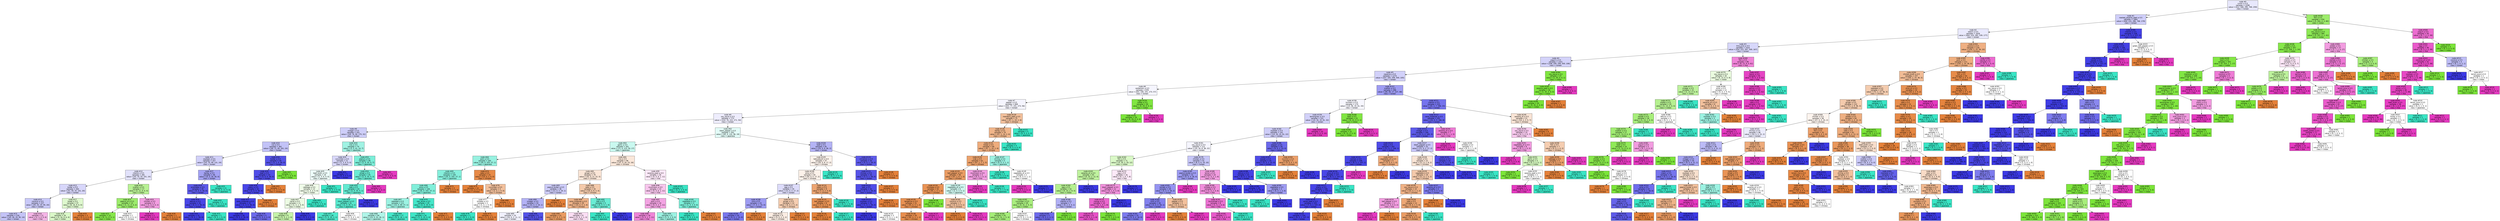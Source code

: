 digraph Tree {
node [shape=box, style="filled", color="black", fontname="helvetica"] ;
edge [fontname="helvetica"] ;
0 [label=<node &#35;0<br/>cumin &le; 0.5<br/>samples = 2298<br/>value = [412, 568, 290, 769, 259]<br/>class = korean>, fillcolor="#e8e8fc"] ;
1 [label=<node &#35;1<br/>roasted_sesame_seed &le; 0.5<br/>samples = 1864<br/>value = [409, 224, 286, 766, 179]<br/>class = korean>, fillcolor="#cfcef9"] ;
0 -> 1 [labeldistance=2.5, labelangle=45, headlabel="True"] ;
2 [label=<node &#35;2<br/>starch &le; 0.5<br/>samples = 1626<br/>value = [404, 224, 282, 539, 177]<br/>class = korean>, fillcolor="#e9e9fc"] ;
1 -> 2 ;
3 [label=<node &#35;3<br/>lime_juice &le; 0.5<br/>samples = 1410<br/>value = [254, 222, 267, 500, 167]<br/>class = korean>, fillcolor="#d7d7fa"] ;
2 -> 3 ;
4 [label=<node &#35;4<br/>yogurt &le; 0.5<br/>samples = 1321<br/>value = [248, 209, 258, 500, 106]<br/>class = korean>, fillcolor="#d3d2f9"] ;
3 -> 4 ;
5 [label=<node &#35;5<br/>cayenne &le; 0.5<br/>samples = 1274<br/>value = [247, 164, 258, 500, 105]<br/>class = korean>, fillcolor="#d1d0f9"] ;
4 -> 5 ;
6 [label=<node &#35;6<br/>cardamom &le; 0.5<br/>samples = 878<br/>value = [201, 106, 241, 273, 57]<br/>class = korean>, fillcolor="#f5f5fe"] ;
5 -> 6 ;
7 [label=<node &#35;7<br/>pepper &le; 0.5<br/>samples = 848<br/>value = [201, 77, 241, 273, 56]<br/>class = korean>, fillcolor="#f5f5fe"] ;
6 -> 7 ;
8 [label=<node &#35;8<br/>soy_sauce &le; 0.5<br/>samples = 773<br/>value = [154, 76, 222, 271, 50]<br/>class = korean>, fillcolor="#eeedfd"] ;
7 -> 8 ;
9 [label=<node &#35;9<br/>vinegar &le; 0.5<br/>samples = 431<br/>value = [59, 76, 90, 175, 31]<br/>class = korean>, fillcolor="#cecef9"] ;
8 -> 9 ;
10 [label=<node &#35;10<br/>nut &le; 0.5<br/>samples = 361<br/>value = [56, 71, 49, 161, 24]<br/>class = korean>, fillcolor="#c2c2f7"] ;
9 -> 10 ;
11 [label=<node &#35;11<br/>soybean &le; 0.5<br/>samples = 327<br/>value = [53, 70, 49, 131, 24]<br/>class = korean>, fillcolor="#d1d0f9"] ;
10 -> 11 ;
12 [label=<node &#35;12<br/>cilantro &le; 0.5<br/>samples = 281<br/>value = [53, 70, 33, 101, 24]<br/>class = korean>, fillcolor="#e2e2fb"] ;
11 -> 12 ;
13 [label=<node &#35;13<br/>butter &le; 0.5<br/>samples = 264<br/>value = [51, 59, 33, 101, 20]<br/>class = korean>, fillcolor="#d7d6fa"] ;
12 -> 13 ;
14 [label=<node &#35;14<br/>coconut &le; 0.5<br/>samples = 227<br/>value = [45, 43, 24, 95, 20]<br/>class = korean>, fillcolor="#c9c9f8"] ;
13 -> 14 ;
15 [label=<node &#35;15<br/>samples = 216<br/>value = [43, 40, 24, 95, 14]<br/>class = korean>, fillcolor="#c4c3f7"] ;
14 -> 15 ;
16 [label=<node &#35;16<br/>samples = 11<br/>value = [2, 3, 0, 0, 6]<br/>class = thai>, fillcolor="#f5b5e7"] ;
14 -> 16 ;
17 [label=<node &#35;17<br/>bread &le; 0.5<br/>samples = 37<br/>value = [6, 16, 9, 6, 0]<br/>class = indian>, fillcolor="#def8ce"] ;
13 -> 17 ;
18 [label=<node &#35;18<br/>samples = 34<br/>value = [3, 16, 9, 6, 0]<br/>class = indian>, fillcolor="#daf8c8"] ;
17 -> 18 ;
19 [label=<node &#35;19<br/>samples = 3<br/>value = [3, 0, 0, 0, 0]<br/>class = chinese>, fillcolor="#e58139"] ;
17 -> 19 ;
20 [label=<node &#35;20<br/>scallion &le; 0.5<br/>samples = 17<br/>value = [2, 11, 0, 0, 4]<br/>class = indian>, fillcolor="#b8f194"] ;
12 -> 20 ;
21 [label=<node &#35;21<br/>peanut_oil &le; 0.5<br/>samples = 14<br/>value = [1, 11, 0, 0, 2]<br/>class = indian>, fillcolor="#9cec6b"] ;
20 -> 21 ;
22 [label=<node &#35;22<br/>samples = 12<br/>value = [0, 11, 0, 0, 1]<br/>class = indian>, fillcolor="#87e74b"] ;
21 -> 22 ;
23 [label=<node &#35;23<br/>samples = 2<br/>value = [1, 0, 0, 0, 1]<br/>class = chinese>, fillcolor="#ffffff"] ;
21 -> 23 ;
24 [label=<node &#35;24<br/>chicken &le; 0.5<br/>samples = 3<br/>value = [1, 0, 0, 0, 2]<br/>class = thai>, fillcolor="#f29ce0"] ;
20 -> 24 ;
25 [label=<node &#35;25<br/>samples = 2<br/>value = [0, 0, 0, 0, 2]<br/>class = thai>, fillcolor="#e539c0"] ;
24 -> 25 ;
26 [label=<node &#35;26<br/>samples = 1<br/>value = [1, 0, 0, 0, 0]<br/>class = chinese>, fillcolor="#e58139"] ;
24 -> 26 ;
27 [label=<node &#35;27<br/>barley &le; 0.5<br/>samples = 46<br/>value = [0, 0, 16, 30, 0]<br/>class = korean>, fillcolor="#a4a3f3"] ;
11 -> 27 ;
28 [label=<node &#35;28<br/>enokidake &le; 0.5<br/>samples = 35<br/>value = [0, 0, 5, 30, 0]<br/>class = korean>, fillcolor="#5d5ae9"] ;
27 -> 28 ;
29 [label=<node &#35;29<br/>lettuce &le; 0.5<br/>samples = 32<br/>value = [0, 0, 2, 30, 0]<br/>class = korean>, fillcolor="#4946e7"] ;
28 -> 29 ;
30 [label=<node &#35;30<br/>samples = 31<br/>value = [0, 0, 1, 30, 0]<br/>class = korean>, fillcolor="#4240e6"] ;
29 -> 30 ;
31 [label=<node &#35;31<br/>samples = 1<br/>value = [0, 0, 1, 0, 0]<br/>class = japanese>, fillcolor="#39e5c5"] ;
29 -> 31 ;
32 [label=<node &#35;32<br/>samples = 3<br/>value = [0, 0, 3, 0, 0]<br/>class = japanese>, fillcolor="#39e5c5"] ;
28 -> 32 ;
33 [label=<node &#35;33<br/>samples = 11<br/>value = [0, 0, 11, 0, 0]<br/>class = japanese>, fillcolor="#39e5c5"] ;
27 -> 33 ;
34 [label=<node &#35;34<br/>butter &le; 0.5<br/>samples = 34<br/>value = [3, 1, 0, 30, 0]<br/>class = korean>, fillcolor="#5553e8"] ;
10 -> 34 ;
35 [label=<node &#35;35<br/>beef &le; 0.5<br/>samples = 33<br/>value = [3, 0, 0, 30, 0]<br/>class = korean>, fillcolor="#504de8"] ;
34 -> 35 ;
36 [label=<node &#35;36<br/>celery &le; 0.5<br/>samples = 32<br/>value = [2, 0, 0, 30, 0]<br/>class = korean>, fillcolor="#4946e7"] ;
35 -> 36 ;
37 [label=<node &#35;37<br/>cane_molasses &le; 0.5<br/>samples = 31<br/>value = [1, 0, 0, 30, 0]<br/>class = korean>, fillcolor="#4240e6"] ;
36 -> 37 ;
38 [label=<node &#35;38<br/>samples = 26<br/>value = [0, 0, 0, 26, 0]<br/>class = korean>, fillcolor="#3c39e5"] ;
37 -> 38 ;
39 [label=<node &#35;39<br/>samples = 5<br/>value = [1, 0, 0, 4, 0]<br/>class = korean>, fillcolor="#6d6aec"] ;
37 -> 39 ;
40 [label=<node &#35;40<br/>samples = 1<br/>value = [1, 0, 0, 0, 0]<br/>class = chinese>, fillcolor="#e58139"] ;
36 -> 40 ;
41 [label=<node &#35;41<br/>samples = 1<br/>value = [1, 0, 0, 0, 0]<br/>class = chinese>, fillcolor="#e58139"] ;
35 -> 41 ;
42 [label=<node &#35;42<br/>samples = 1<br/>value = [0, 1, 0, 0, 0]<br/>class = indian>, fillcolor="#7be539"] ;
34 -> 42 ;
43 [label=<node &#35;43<br/>rice &le; 0.5<br/>samples = 70<br/>value = [3, 5, 41, 14, 7]<br/>class = japanese>, fillcolor="#a0f2e3"] ;
9 -> 43 ;
44 [label=<node &#35;44<br/>cucumber &le; 0.5<br/>samples = 21<br/>value = [1, 5, 6, 9, 0]<br/>class = korean>, fillcolor="#d8d7fa"] ;
43 -> 44 ;
45 [label=<node &#35;45<br/>beef_broth &le; 0.5<br/>samples = 16<br/>value = [1, 5, 6, 4, 0]<br/>class = japanese>, fillcolor="#edfdfa"] ;
44 -> 45 ;
46 [label=<node &#35;46<br/>cabbage &le; 0.5<br/>samples = 13<br/>value = [1, 5, 3, 4, 0]<br/>class = indian>, fillcolor="#f0fce9"] ;
45 -> 46 ;
47 [label=<node &#35;47<br/>carrot &le; 0.5<br/>samples = 11<br/>value = [1, 5, 1, 4, 0]<br/>class = indian>, fillcolor="#ecfbe3"] ;
46 -> 47 ;
48 [label=<node &#35;48<br/>samples = 9<br/>value = [1, 5, 1, 2, 0]<br/>class = indian>, fillcolor="#c6f4aa"] ;
47 -> 48 ;
49 [label=<node &#35;49<br/>samples = 2<br/>value = [0, 0, 0, 2, 0]<br/>class = korean>, fillcolor="#3c39e5"] ;
47 -> 49 ;
50 [label=<node &#35;50<br/>samples = 2<br/>value = [0, 0, 2, 0, 0]<br/>class = japanese>, fillcolor="#39e5c5"] ;
46 -> 50 ;
51 [label=<node &#35;51<br/>samples = 3<br/>value = [0, 0, 3, 0, 0]<br/>class = japanese>, fillcolor="#39e5c5"] ;
45 -> 51 ;
52 [label=<node &#35;52<br/>samples = 5<br/>value = [0, 0, 0, 5, 0]<br/>class = korean>, fillcolor="#3c39e5"] ;
44 -> 52 ;
53 [label=<node &#35;53<br/>peanut &le; 0.5<br/>samples = 49<br/>value = [2, 0, 35, 5, 7]<br/>class = japanese>, fillcolor="#7beed8"] ;
43 -> 53 ;
54 [label=<node &#35;54<br/>wheat &le; 0.5<br/>samples = 45<br/>value = [2, 0, 35, 5, 3]<br/>class = japanese>, fillcolor="#6aecd4"] ;
53 -> 54 ;
55 [label=<node &#35;55<br/>kelp &le; 0.5<br/>samples = 43<br/>value = [2, 0, 35, 5, 1]<br/>class = japanese>, fillcolor="#63ead1"] ;
54 -> 55 ;
56 [label=<node &#35;56<br/>black_pepper &le; 0.5<br/>samples = 41<br/>value = [2, 0, 35, 3, 1]<br/>class = japanese>, fillcolor="#58e9ce"] ;
55 -> 56 ;
57 [label=<node &#35;57<br/>samples = 39<br/>value = [1, 0, 35, 2, 1]<br/>class = japanese>, fillcolor="#4ee8cb"] ;
56 -> 57 ;
58 [label=<node &#35;58<br/>samples = 2<br/>value = [1, 0, 0, 1, 0]<br/>class = chinese>, fillcolor="#ffffff"] ;
56 -> 58 ;
59 [label=<node &#35;59<br/>samples = 2<br/>value = [0, 0, 0, 2, 0]<br/>class = korean>, fillcolor="#3c39e5"] ;
55 -> 59 ;
60 [label=<node &#35;60<br/>samples = 2<br/>value = [0, 0, 0, 0, 2]<br/>class = thai>, fillcolor="#e539c0"] ;
54 -> 60 ;
61 [label=<node &#35;61<br/>samples = 4<br/>value = [0, 0, 0, 0, 4]<br/>class = thai>, fillcolor="#e539c0"] ;
53 -> 61 ;
62 [label=<node &#35;62<br/>black_pepper &le; 0.5<br/>samples = 342<br/>value = [95, 0, 132, 96, 19]<br/>class = japanese>, fillcolor="#e2fbf7"] ;
8 -> 62 ;
63 [label=<node &#35;63<br/>garlic &le; 0.5<br/>samples = 261<br/>value = [71, 0, 123, 50, 17]<br/>class = japanese>, fillcolor="#c9f8ef"] ;
62 -> 63 ;
64 [label=<node &#35;64<br/>pork &le; 0.5<br/>samples = 165<br/>value = [34, 0, 103, 27, 1]<br/>class = japanese>, fillcolor="#97f1e0"] ;
63 -> 64 ;
65 [label=<node &#35;65<br/>cilantro &le; 0.5<br/>samples = 150<br/>value = [20, 0, 102, 27, 1]<br/>class = japanese>, fillcolor="#86efdc"] ;
64 -> 65 ;
66 [label=<node &#35;66<br/>wine &le; 0.5<br/>samples = 146<br/>value = [16, 0, 102, 27, 1]<br/>class = japanese>, fillcolor="#82efda"] ;
65 -> 66 ;
67 [label=<node &#35;67<br/>seaweed &le; 0.5<br/>samples = 111<br/>value = [14, 0, 69, 27, 1]<br/>class = japanese>, fillcolor="#9cf2e2"] ;
66 -> 67 ;
68 [label=<node &#35;68<br/>samples = 94<br/>value = [14, 0, 53, 26, 1]<br/>class = japanese>, fillcolor="#b0f5e8"] ;
67 -> 68 ;
69 [label=<node &#35;69<br/>samples = 17<br/>value = [0, 0, 16, 1, 0]<br/>class = japanese>, fillcolor="#45e7c9"] ;
67 -> 69 ;
70 [label=<node &#35;70<br/>star_anise &le; 0.5<br/>samples = 35<br/>value = [2, 0, 33, 0, 0]<br/>class = japanese>, fillcolor="#45e7c9"] ;
66 -> 70 ;
71 [label=<node &#35;71<br/>samples = 34<br/>value = [1, 0, 33, 0, 0]<br/>class = japanese>, fillcolor="#3fe6c7"] ;
70 -> 71 ;
72 [label=<node &#35;72<br/>samples = 1<br/>value = [1, 0, 0, 0, 0]<br/>class = chinese>, fillcolor="#e58139"] ;
70 -> 72 ;
73 [label=<node &#35;73<br/>samples = 4<br/>value = [4, 0, 0, 0, 0]<br/>class = chinese>, fillcolor="#e58139"] ;
65 -> 73 ;
74 [label=<node &#35;74<br/>sake &le; 0.5<br/>samples = 15<br/>value = [14, 0, 1, 0, 0]<br/>class = chinese>, fillcolor="#e78a47"] ;
64 -> 74 ;
75 [label=<node &#35;75<br/>samples = 12<br/>value = [12, 0, 0, 0, 0]<br/>class = chinese>, fillcolor="#e58139"] ;
74 -> 75 ;
76 [label=<node &#35;76<br/>cucumber &le; 0.5<br/>samples = 3<br/>value = [2, 0, 1, 0, 0]<br/>class = chinese>, fillcolor="#f2c09c"] ;
74 -> 76 ;
77 [label=<node &#35;77<br/>shiitake &le; 0.5<br/>samples = 2<br/>value = [1, 0, 1, 0, 0]<br/>class = chinese>, fillcolor="#ffffff"] ;
76 -> 77 ;
78 [label=<node &#35;78<br/>samples = 1<br/>value = [0, 0, 1, 0, 0]<br/>class = japanese>, fillcolor="#39e5c5"] ;
77 -> 78 ;
79 [label=<node &#35;79<br/>samples = 1<br/>value = [1, 0, 0, 0, 0]<br/>class = chinese>, fillcolor="#e58139"] ;
77 -> 79 ;
80 [label=<node &#35;80<br/>samples = 1<br/>value = [1, 0, 0, 0, 0]<br/>class = chinese>, fillcolor="#e58139"] ;
76 -> 80 ;
81 [label=<node &#35;81<br/>rice &le; 0.5<br/>samples = 96<br/>value = [37, 0, 20, 23, 16]<br/>class = chinese>, fillcolor="#fae7d9"] ;
63 -> 81 ;
82 [label=<node &#35;82<br/>ginger &le; 0.5<br/>samples = 70<br/>value = [32, 0, 11, 22, 5]<br/>class = chinese>, fillcolor="#fae5d6"] ;
81 -> 82 ;
83 [label=<node &#35;83<br/>peanut_butter &le; 0.5<br/>samples = 36<br/>value = [13, 0, 3, 19, 1]<br/>class = korean>, fillcolor="#cccbf8"] ;
82 -> 83 ;
84 [label=<node &#35;84<br/>vinegar &le; 0.5<br/>samples = 33<br/>value = [10, 0, 3, 19, 1]<br/>class = korean>, fillcolor="#b3b2f5"] ;
83 -> 84 ;
85 [label=<node &#35;85<br/>samples = 24<br/>value = [10, 0, 2, 11, 1]<br/>class = korean>, fillcolor="#f1f1fd"] ;
84 -> 85 ;
86 [label=<node &#35;86<br/>samples = 9<br/>value = [0, 0, 1, 8, 0]<br/>class = korean>, fillcolor="#5452e8"] ;
84 -> 86 ;
87 [label=<node &#35;87<br/>samples = 3<br/>value = [3, 0, 0, 0, 0]<br/>class = chinese>, fillcolor="#e58139"] ;
83 -> 87 ;
88 [label=<node &#35;88<br/>sake &le; 0.5<br/>samples = 34<br/>value = [19, 0, 8, 3, 4]<br/>class = chinese>, fillcolor="#f4caab"] ;
82 -> 88 ;
89 [label=<node &#35;89<br/>cane_molasses &le; 0.5<br/>samples = 29<br/>value = [19, 0, 4, 2, 4]<br/>class = chinese>, fillcolor="#efb388"] ;
88 -> 89 ;
90 [label=<node &#35;90<br/>samples = 21<br/>value = [17, 0, 2, 1, 1]<br/>class = chinese>, fillcolor="#ea9c63"] ;
89 -> 90 ;
91 [label=<node &#35;91<br/>samples = 8<br/>value = [2, 0, 2, 1, 3]<br/>class = thai>, fillcolor="#fbdef4"] ;
89 -> 91 ;
92 [label=<node &#35;92<br/>kelp &le; 0.5<br/>samples = 5<br/>value = [0, 0, 4, 1, 0]<br/>class = japanese>, fillcolor="#6aecd4"] ;
88 -> 92 ;
93 [label=<node &#35;93<br/>samples = 4<br/>value = [0, 0, 4, 0, 0]<br/>class = japanese>, fillcolor="#39e5c5"] ;
92 -> 93 ;
94 [label=<node &#35;94<br/>samples = 1<br/>value = [0, 0, 0, 1, 0]<br/>class = korean>, fillcolor="#3c39e5"] ;
92 -> 94 ;
95 [label=<node &#35;95<br/>sesame_seed &le; 0.5<br/>samples = 26<br/>value = [5, 0, 9, 1, 11]<br/>class = thai>, fillcolor="#fce8f8"] ;
81 -> 95 ;
96 [label=<node &#35;96<br/>mushroom &le; 0.5<br/>samples = 23<br/>value = [5, 0, 6, 1, 11]<br/>class = thai>, fillcolor="#f7c5ec"] ;
95 -> 96 ;
97 [label=<node &#35;97<br/>pork &le; 0.5<br/>samples = 19<br/>value = [4, 0, 3, 1, 11]<br/>class = thai>, fillcolor="#f3a3e2"] ;
96 -> 97 ;
98 [label=<node &#35;98<br/>samples = 16<br/>value = [3, 0, 1, 1, 11]<br/>class = thai>, fillcolor="#ef85d8"] ;
97 -> 98 ;
99 [label=<node &#35;99<br/>samples = 3<br/>value = [1, 0, 2, 0, 0]<br/>class = japanese>, fillcolor="#9cf2e2"] ;
97 -> 99 ;
100 [label=<node &#35;100<br/>vegetable &le; 0.5<br/>samples = 4<br/>value = [1, 0, 3, 0, 0]<br/>class = japanese>, fillcolor="#7beed8"] ;
96 -> 100 ;
101 [label=<node &#35;101<br/>samples = 3<br/>value = [0, 0, 3, 0, 0]<br/>class = japanese>, fillcolor="#39e5c5"] ;
100 -> 101 ;
102 [label=<node &#35;102<br/>samples = 1<br/>value = [1, 0, 0, 0, 0]<br/>class = chinese>, fillcolor="#e58139"] ;
100 -> 102 ;
103 [label=<node &#35;103<br/>samples = 3<br/>value = [0, 0, 3, 0, 0]<br/>class = japanese>, fillcolor="#39e5c5"] ;
95 -> 103 ;
104 [label=<node &#35;104<br/>beef &le; 0.5<br/>samples = 81<br/>value = [24, 0, 9, 46, 2]<br/>class = korean>, fillcolor="#b4b3f5"] ;
62 -> 104 ;
105 [label=<node &#35;105<br/>katsuobushi &le; 0.5<br/>samples = 47<br/>value = [20, 0, 8, 17, 2]<br/>class = chinese>, fillcolor="#fcf2eb"] ;
104 -> 105 ;
106 [label=<node &#35;106<br/>wine &le; 0.5<br/>samples = 44<br/>value = [20, 0, 5, 17, 2]<br/>class = chinese>, fillcolor="#fcf1e9"] ;
105 -> 106 ;
107 [label=<node &#35;107<br/>egg &le; 0.5<br/>samples = 35<br/>value = [13, 0, 3, 17, 2]<br/>class = korean>, fillcolor="#dcdbfa"] ;
106 -> 107 ;
108 [label=<node &#35;108<br/>nira &le; 0.5<br/>samples = 23<br/>value = [7, 0, 1, 15, 0]<br/>class = korean>, fillcolor="#9e9cf2"] ;
107 -> 108 ;
109 [label=<node &#35;109<br/>samples = 20<br/>value = [4, 0, 1, 15, 0]<br/>class = korean>, fillcolor="#7977ed"] ;
108 -> 109 ;
110 [label=<node &#35;110<br/>samples = 3<br/>value = [3, 0, 0, 0, 0]<br/>class = chinese>, fillcolor="#e58139"] ;
108 -> 110 ;
111 [label=<node &#35;111<br/>ginger &le; 0.5<br/>samples = 12<br/>value = [6, 0, 2, 2, 2]<br/>class = chinese>, fillcolor="#f5cdb0"] ;
107 -> 111 ;
112 [label=<node &#35;112<br/>samples = 9<br/>value = [3, 0, 2, 2, 2]<br/>class = chinese>, fillcolor="#fbede3"] ;
111 -> 112 ;
113 [label=<node &#35;113<br/>samples = 3<br/>value = [3, 0, 0, 0, 0]<br/>class = chinese>, fillcolor="#e58139"] ;
111 -> 113 ;
114 [label=<node &#35;114<br/>celery &le; 0.5<br/>samples = 9<br/>value = [7, 0, 2, 0, 0]<br/>class = chinese>, fillcolor="#eca572"] ;
106 -> 114 ;
115 [label=<node &#35;115<br/>bell_pepper &le; 0.5<br/>samples = 8<br/>value = [7, 0, 1, 0, 0]<br/>class = chinese>, fillcolor="#e99355"] ;
114 -> 115 ;
116 [label=<node &#35;116<br/>samples = 7<br/>value = [7, 0, 0, 0, 0]<br/>class = chinese>, fillcolor="#e58139"] ;
115 -> 116 ;
117 [label=<node &#35;117<br/>samples = 1<br/>value = [0, 0, 1, 0, 0]<br/>class = japanese>, fillcolor="#39e5c5"] ;
115 -> 117 ;
118 [label=<node &#35;118<br/>samples = 1<br/>value = [0, 0, 1, 0, 0]<br/>class = japanese>, fillcolor="#39e5c5"] ;
114 -> 118 ;
119 [label=<node &#35;119<br/>samples = 3<br/>value = [0, 0, 3, 0, 0]<br/>class = japanese>, fillcolor="#39e5c5"] ;
105 -> 119 ;
120 [label=<node &#35;120<br/>cinnamon &le; 0.5<br/>samples = 34<br/>value = [4, 0, 1, 29, 0]<br/>class = korean>, fillcolor="#5d5ae9"] ;
104 -> 120 ;
121 [label=<node &#35;121<br/>chicken &le; 0.5<br/>samples = 33<br/>value = [3, 0, 1, 29, 0]<br/>class = korean>, fillcolor="#5653e8"] ;
120 -> 121 ;
122 [label=<node &#35;122<br/>leek &le; 0.5<br/>samples = 32<br/>value = [2, 0, 1, 29, 0]<br/>class = korean>, fillcolor="#504de8"] ;
121 -> 122 ;
123 [label=<node &#35;123<br/>soybean &le; 0.5<br/>samples = 31<br/>value = [1, 0, 1, 29, 0]<br/>class = korean>, fillcolor="#4946e7"] ;
122 -> 123 ;
124 [label=<node &#35;124<br/>samples = 28<br/>value = [0, 0, 0, 28, 0]<br/>class = korean>, fillcolor="#3c39e5"] ;
123 -> 124 ;
125 [label=<node &#35;125<br/>samples = 3<br/>value = [1, 0, 1, 1, 0]<br/>class = chinese>, fillcolor="#ffffff"] ;
123 -> 125 ;
126 [label=<node &#35;126<br/>samples = 1<br/>value = [1, 0, 0, 0, 0]<br/>class = chinese>, fillcolor="#e58139"] ;
122 -> 126 ;
127 [label=<node &#35;127<br/>samples = 1<br/>value = [1, 0, 0, 0, 0]<br/>class = chinese>, fillcolor="#e58139"] ;
121 -> 127 ;
128 [label=<node &#35;128<br/>samples = 1<br/>value = [1, 0, 0, 0, 0]<br/>class = chinese>, fillcolor="#e58139"] ;
120 -> 128 ;
129 [label=<node &#35;129<br/>mandarin_peel &le; 0.5<br/>samples = 75<br/>value = [47, 1, 19, 2, 6]<br/>class = chinese>, fillcolor="#f2c09c"] ;
7 -> 129 ;
130 [label=<node &#35;130<br/>barley &le; 0.5<br/>samples = 70<br/>value = [47, 1, 14, 2, 6]<br/>class = chinese>, fillcolor="#f0b58a"] ;
129 -> 130 ;
131 [label=<node &#35;131<br/>bread &le; 0.5<br/>samples = 66<br/>value = [47, 1, 10, 2, 6]<br/>class = chinese>, fillcolor="#eeac7c"] ;
130 -> 131 ;
132 [label=<node &#35;132<br/>crab &le; 0.5<br/>samples = 61<br/>value = [47, 1, 7, 1, 5]<br/>class = chinese>, fillcolor="#eca26c"] ;
131 -> 132 ;
133 [label=<node &#35;133<br/>bell_pepper &le; 0.5<br/>samples = 58<br/>value = [47, 1, 6, 1, 3]<br/>class = chinese>, fillcolor="#ea9c63"] ;
132 -> 133 ;
134 [label=<node &#35;134<br/>chickpea &le; 0.5<br/>samples = 52<br/>value = [45, 1, 3, 1, 2]<br/>class = chinese>, fillcolor="#e99355"] ;
133 -> 134 ;
135 [label=<node &#35;135<br/>tangerine &le; 0.5<br/>samples = 51<br/>value = [45, 0, 3, 1, 2]<br/>class = chinese>, fillcolor="#e89152"] ;
134 -> 135 ;
136 [label=<node &#35;136<br/>samples = 50<br/>value = [45, 0, 3, 1, 1]<br/>class = chinese>, fillcolor="#e88e4e"] ;
135 -> 136 ;
137 [label=<node &#35;137<br/>samples = 1<br/>value = [0, 0, 0, 0, 1]<br/>class = thai>, fillcolor="#e539c0"] ;
135 -> 137 ;
138 [label=<node &#35;138<br/>samples = 1<br/>value = [0, 1, 0, 0, 0]<br/>class = indian>, fillcolor="#7be539"] ;
134 -> 138 ;
139 [label=<node &#35;139<br/>vegetable_oil &le; 0.5<br/>samples = 6<br/>value = [2, 0, 3, 0, 1]<br/>class = japanese>, fillcolor="#cef8f0"] ;
133 -> 139 ;
140 [label=<node &#35;140<br/>coconut &le; 0.5<br/>samples = 3<br/>value = [2, 0, 0, 0, 1]<br/>class = chinese>, fillcolor="#f2c09c"] ;
139 -> 140 ;
141 [label=<node &#35;141<br/>samples = 2<br/>value = [2, 0, 0, 0, 0]<br/>class = chinese>, fillcolor="#e58139"] ;
140 -> 141 ;
142 [label=<node &#35;142<br/>samples = 1<br/>value = [0, 0, 0, 0, 1]<br/>class = thai>, fillcolor="#e539c0"] ;
140 -> 142 ;
143 [label=<node &#35;143<br/>samples = 3<br/>value = [0, 0, 3, 0, 0]<br/>class = japanese>, fillcolor="#39e5c5"] ;
139 -> 143 ;
144 [label=<node &#35;144<br/>mushroom &le; 0.5<br/>samples = 3<br/>value = [0, 0, 1, 0, 2]<br/>class = thai>, fillcolor="#f29ce0"] ;
132 -> 144 ;
145 [label=<node &#35;145<br/>samples = 2<br/>value = [0, 0, 0, 0, 2]<br/>class = thai>, fillcolor="#e539c0"] ;
144 -> 145 ;
146 [label=<node &#35;146<br/>samples = 1<br/>value = [0, 0, 1, 0, 0]<br/>class = japanese>, fillcolor="#39e5c5"] ;
144 -> 146 ;
147 [label=<node &#35;147<br/>shrimp &le; 0.5<br/>samples = 5<br/>value = [0, 0, 3, 1, 1]<br/>class = japanese>, fillcolor="#9cf2e2"] ;
131 -> 147 ;
148 [label=<node &#35;148<br/>samples = 3<br/>value = [0, 0, 3, 0, 0]<br/>class = japanese>, fillcolor="#39e5c5"] ;
147 -> 148 ;
149 [label=<node &#35;149<br/>vegetable_oil &le; 0.5<br/>samples = 2<br/>value = [0, 0, 0, 1, 1]<br/>class = korean>, fillcolor="#ffffff"] ;
147 -> 149 ;
150 [label=<node &#35;150<br/>samples = 1<br/>value = [0, 0, 0, 0, 1]<br/>class = thai>, fillcolor="#e539c0"] ;
149 -> 150 ;
151 [label=<node &#35;151<br/>samples = 1<br/>value = [0, 0, 0, 1, 0]<br/>class = korean>, fillcolor="#3c39e5"] ;
149 -> 151 ;
152 [label=<node &#35;152<br/>samples = 4<br/>value = [0, 0, 4, 0, 0]<br/>class = japanese>, fillcolor="#39e5c5"] ;
130 -> 152 ;
153 [label=<node &#35;153<br/>samples = 5<br/>value = [0, 0, 5, 0, 0]<br/>class = japanese>, fillcolor="#39e5c5"] ;
129 -> 153 ;
154 [label=<node &#35;154<br/>coffee &le; 0.5<br/>samples = 30<br/>value = [0, 29, 0, 0, 1]<br/>class = indian>, fillcolor="#80e640"] ;
6 -> 154 ;
155 [label=<node &#35;155<br/>samples = 29<br/>value = [0, 29, 0, 0, 0]<br/>class = indian>, fillcolor="#7be539"] ;
154 -> 155 ;
156 [label=<node &#35;156<br/>samples = 1<br/>value = [0, 0, 0, 0, 1]<br/>class = thai>, fillcolor="#e539c0"] ;
154 -> 156 ;
157 [label=<node &#35;157<br/>scallion &le; 0.5<br/>samples = 396<br/>value = [46, 58, 17, 227, 48]<br/>class = korean>, fillcolor="#9e9cf2"] ;
5 -> 157 ;
158 [label=<node &#35;158<br/>turmeric &le; 0.5<br/>samples = 174<br/>value = [14, 56, 10, 61, 33]<br/>class = korean>, fillcolor="#f7f7fe"] ;
157 -> 158 ;
159 [label=<node &#35;159<br/>lemongrass &le; 0.5<br/>samples = 151<br/>value = [14, 34, 10, 61, 32]<br/>class = korean>, fillcolor="#d2d1f9"] ;
158 -> 159 ;
160 [label=<node &#35;160<br/>soybean &le; 0.5<br/>samples = 141<br/>value = [14, 34, 10, 61, 22]<br/>class = korean>, fillcolor="#cecdf8"] ;
159 -> 160 ;
161 [label=<node &#35;161<br/>soy_sauce &le; 0.5<br/>samples = 112<br/>value = [10, 34, 8, 38, 22]<br/>class = korean>, fillcolor="#f5f5fe"] ;
160 -> 161 ;
162 [label=<node &#35;162<br/>fish &le; 0.5<br/>samples = 71<br/>value = [4, 34, 2, 19, 12]<br/>class = indian>, fillcolor="#d9f8c6"] ;
161 -> 162 ;
163 [label=<node &#35;163<br/>sesame_oil &le; 0.5<br/>samples = 55<br/>value = [4, 33, 2, 12, 4]<br/>class = indian>, fillcolor="#bff29e"] ;
162 -> 163 ;
164 [label=<node &#35;164<br/>egg &le; 0.5<br/>samples = 52<br/>value = [4, 33, 2, 9, 4]<br/>class = indian>, fillcolor="#b5f090"] ;
163 -> 164 ;
165 [label=<node &#35;165<br/>cucumber &le; 0.5<br/>samples = 45<br/>value = [4, 31, 2, 5, 3]<br/>class = indian>, fillcolor="#a9ee7e"] ;
164 -> 165 ;
166 [label=<node &#35;166<br/>samples = 43<br/>value = [3, 31, 1, 5, 3]<br/>class = indian>, fillcolor="#a5ed78"] ;
165 -> 166 ;
167 [label=<node &#35;167<br/>samples = 2<br/>value = [1, 0, 1, 0, 0]<br/>class = chinese>, fillcolor="#ffffff"] ;
165 -> 167 ;
168 [label=<node &#35;168<br/>cilantro &le; 0.5<br/>samples = 7<br/>value = [0, 2, 0, 4, 1]<br/>class = korean>, fillcolor="#b1b0f5"] ;
164 -> 168 ;
169 [label=<node &#35;169<br/>samples = 5<br/>value = [0, 0, 0, 4, 1]<br/>class = korean>, fillcolor="#6d6aec"] ;
168 -> 169 ;
170 [label=<node &#35;170<br/>samples = 2<br/>value = [0, 2, 0, 0, 0]<br/>class = indian>, fillcolor="#7be539"] ;
168 -> 170 ;
171 [label=<node &#35;171<br/>samples = 3<br/>value = [0, 0, 0, 3, 0]<br/>class = korean>, fillcolor="#3c39e5"] ;
163 -> 171 ;
172 [label=<node &#35;172<br/>egg &le; 0.5<br/>samples = 16<br/>value = [0, 1, 0, 7, 8]<br/>class = thai>, fillcolor="#fce9f8"] ;
162 -> 172 ;
173 [label=<node &#35;173<br/>black_pepper &le; 0.5<br/>samples = 12<br/>value = [0, 1, 0, 3, 8]<br/>class = thai>, fillcolor="#f191dc"] ;
172 -> 173 ;
174 [label=<node &#35;174<br/>mango &le; 0.5<br/>samples = 10<br/>value = [0, 1, 0, 1, 8]<br/>class = thai>, fillcolor="#eb65ce"] ;
173 -> 174 ;
175 [label=<node &#35;175<br/>samples = 9<br/>value = [0, 0, 0, 1, 8]<br/>class = thai>, fillcolor="#e852c8"] ;
174 -> 175 ;
176 [label=<node &#35;176<br/>samples = 1<br/>value = [0, 1, 0, 0, 0]<br/>class = indian>, fillcolor="#7be539"] ;
174 -> 176 ;
177 [label=<node &#35;177<br/>samples = 2<br/>value = [0, 0, 0, 2, 0]<br/>class = korean>, fillcolor="#3c39e5"] ;
173 -> 177 ;
178 [label=<node &#35;178<br/>samples = 4<br/>value = [0, 0, 0, 4, 0]<br/>class = korean>, fillcolor="#3c39e5"] ;
172 -> 178 ;
179 [label=<node &#35;179<br/>chicken &le; 0.5<br/>samples = 41<br/>value = [6, 0, 6, 19, 10]<br/>class = korean>, fillcolor="#c6c6f7"] ;
161 -> 179 ;
180 [label=<node &#35;180<br/>peanut_butter &le; 0.5<br/>samples = 31<br/>value = [5, 0, 4, 18, 4]<br/>class = korean>, fillcolor="#9d9cf2"] ;
179 -> 180 ;
181 [label=<node &#35;181<br/>tomato &le; 0.5<br/>samples = 29<br/>value = [5, 0, 4, 18, 2]<br/>class = korean>, fillcolor="#9594f1"] ;
180 -> 181 ;
182 [label=<node &#35;182<br/>mint &le; 0.5<br/>samples = 26<br/>value = [3, 0, 4, 18, 1]<br/>class = korean>, fillcolor="#8381ee"] ;
181 -> 182 ;
183 [label=<node &#35;183<br/>samples = 25<br/>value = [3, 0, 4, 18, 0]<br/>class = korean>, fillcolor="#7d7bee"] ;
182 -> 183 ;
184 [label=<node &#35;184<br/>samples = 1<br/>value = [0, 0, 0, 0, 1]<br/>class = thai>, fillcolor="#e539c0"] ;
182 -> 184 ;
185 [label=<node &#35;185<br/>pepper &le; 0.5<br/>samples = 3<br/>value = [2, 0, 0, 0, 1]<br/>class = chinese>, fillcolor="#f2c09c"] ;
181 -> 185 ;
186 [label=<node &#35;186<br/>samples = 2<br/>value = [2, 0, 0, 0, 0]<br/>class = chinese>, fillcolor="#e58139"] ;
185 -> 186 ;
187 [label=<node &#35;187<br/>samples = 1<br/>value = [0, 0, 0, 0, 1]<br/>class = thai>, fillcolor="#e539c0"] ;
185 -> 187 ;
188 [label=<node &#35;188<br/>samples = 2<br/>value = [0, 0, 0, 0, 2]<br/>class = thai>, fillcolor="#e539c0"] ;
180 -> 188 ;
189 [label=<node &#35;189<br/>lemon &le; 0.5<br/>samples = 10<br/>value = [1, 0, 2, 1, 6]<br/>class = thai>, fillcolor="#f29ce0"] ;
179 -> 189 ;
190 [label=<node &#35;190<br/>shiitake &le; 0.5<br/>samples = 9<br/>value = [1, 0, 2, 0, 6]<br/>class = thai>, fillcolor="#f08edb"] ;
189 -> 190 ;
191 [label=<node &#35;191<br/>buckwheat &le; 0.5<br/>samples = 8<br/>value = [1, 0, 1, 0, 6]<br/>class = thai>, fillcolor="#ec72d2"] ;
190 -> 191 ;
192 [label=<node &#35;192<br/>samples = 7<br/>value = [1, 0, 0, 0, 6]<br/>class = thai>, fillcolor="#e95acb"] ;
191 -> 192 ;
193 [label=<node &#35;193<br/>samples = 1<br/>value = [0, 0, 1, 0, 0]<br/>class = japanese>, fillcolor="#39e5c5"] ;
191 -> 193 ;
194 [label=<node &#35;194<br/>samples = 1<br/>value = [0, 0, 1, 0, 0]<br/>class = japanese>, fillcolor="#39e5c5"] ;
190 -> 194 ;
195 [label=<node &#35;195<br/>samples = 1<br/>value = [0, 0, 0, 1, 0]<br/>class = korean>, fillcolor="#3c39e5"] ;
189 -> 195 ;
196 [label=<node &#35;196<br/>pepper &le; 0.5<br/>samples = 29<br/>value = [4, 0, 2, 23, 0]<br/>class = korean>, fillcolor="#6b69eb"] ;
160 -> 196 ;
197 [label=<node &#35;197<br/>wasabi &le; 0.5<br/>samples = 24<br/>value = [0, 0, 2, 22, 0]<br/>class = korean>, fillcolor="#4e4be7"] ;
196 -> 197 ;
198 [label=<node &#35;198<br/>lettuce &le; 0.5<br/>samples = 23<br/>value = [0, 0, 1, 22, 0]<br/>class = korean>, fillcolor="#4542e6"] ;
197 -> 198 ;
199 [label=<node &#35;199<br/>samples = 20<br/>value = [0, 0, 0, 20, 0]<br/>class = korean>, fillcolor="#3c39e5"] ;
198 -> 199 ;
200 [label=<node &#35;200<br/>vegetable &le; 0.5<br/>samples = 3<br/>value = [0, 0, 1, 2, 0]<br/>class = korean>, fillcolor="#9e9cf2"] ;
198 -> 200 ;
201 [label=<node &#35;201<br/>samples = 1<br/>value = [0, 0, 1, 0, 0]<br/>class = japanese>, fillcolor="#39e5c5"] ;
200 -> 201 ;
202 [label=<node &#35;202<br/>samples = 2<br/>value = [0, 0, 0, 2, 0]<br/>class = korean>, fillcolor="#3c39e5"] ;
200 -> 202 ;
203 [label=<node &#35;203<br/>samples = 1<br/>value = [0, 0, 1, 0, 0]<br/>class = japanese>, fillcolor="#39e5c5"] ;
197 -> 203 ;
204 [label=<node &#35;204<br/>zucchini &le; 0.5<br/>samples = 5<br/>value = [4, 0, 0, 1, 0]<br/>class = chinese>, fillcolor="#eca06a"] ;
196 -> 204 ;
205 [label=<node &#35;205<br/>samples = 4<br/>value = [4, 0, 0, 0, 0]<br/>class = chinese>, fillcolor="#e58139"] ;
204 -> 205 ;
206 [label=<node &#35;206<br/>samples = 1<br/>value = [0, 0, 0, 1, 0]<br/>class = korean>, fillcolor="#3c39e5"] ;
204 -> 206 ;
207 [label=<node &#35;207<br/>samples = 10<br/>value = [0, 0, 0, 0, 10]<br/>class = thai>, fillcolor="#e539c0"] ;
159 -> 207 ;
208 [label=<node &#35;208<br/>basil &le; 0.5<br/>samples = 23<br/>value = [0, 22, 0, 0, 1]<br/>class = indian>, fillcolor="#81e642"] ;
158 -> 208 ;
209 [label=<node &#35;209<br/>samples = 22<br/>value = [0, 22, 0, 0, 0]<br/>class = indian>, fillcolor="#7be539"] ;
208 -> 209 ;
210 [label=<node &#35;210<br/>samples = 1<br/>value = [0, 0, 0, 0, 1]<br/>class = thai>, fillcolor="#e539c0"] ;
208 -> 210 ;
211 [label=<node &#35;211<br/>cilantro &le; 0.5<br/>samples = 222<br/>value = [32, 2, 7, 166, 15]<br/>class = korean>, fillcolor="#7573ed"] ;
157 -> 211 ;
212 [label=<node &#35;212<br/>cane_molasses &le; 0.5<br/>samples = 201<br/>value = [22, 0, 5, 166, 8]<br/>class = korean>, fillcolor="#6260ea"] ;
211 -> 212 ;
213 [label=<node &#35;213<br/>vinegar &le; 0.5<br/>samples = 194<br/>value = [22, 0, 4, 165, 3]<br/>class = korean>, fillcolor="#5d5ae9"] ;
212 -> 213 ;
214 [label=<node &#35;214<br/>bean &le; 0.5<br/>samples = 162<br/>value = [11, 0, 2, 148, 1]<br/>class = korean>, fillcolor="#4e4be7"] ;
213 -> 214 ;
215 [label=<node &#35;215<br/>cashew &le; 0.5<br/>samples = 158<br/>value = [8, 0, 2, 147, 1]<br/>class = korean>, fillcolor="#4a48e7"] ;
214 -> 215 ;
216 [label=<node &#35;216<br/>olive_oil &le; 0.5<br/>samples = 157<br/>value = [8, 0, 2, 147, 0]<br/>class = korean>, fillcolor="#4946e7"] ;
215 -> 216 ;
217 [label=<node &#35;217<br/>sherry &le; 0.5<br/>samples = 156<br/>value = [8, 0, 1, 147, 0]<br/>class = korean>, fillcolor="#4845e7"] ;
216 -> 217 ;
218 [label=<node &#35;218<br/>anise_seed &le; 0.5<br/>samples = 155<br/>value = [7, 0, 1, 147, 0]<br/>class = korean>, fillcolor="#4744e6"] ;
217 -> 218 ;
219 [label=<node &#35;219<br/>samples = 154<br/>value = [6, 0, 1, 147, 0]<br/>class = korean>, fillcolor="#4542e6"] ;
218 -> 219 ;
220 [label=<node &#35;220<br/>samples = 1<br/>value = [1, 0, 0, 0, 0]<br/>class = chinese>, fillcolor="#e58139"] ;
218 -> 220 ;
221 [label=<node &#35;221<br/>samples = 1<br/>value = [1, 0, 0, 0, 0]<br/>class = chinese>, fillcolor="#e58139"] ;
217 -> 221 ;
222 [label=<node &#35;222<br/>samples = 1<br/>value = [0, 0, 1, 0, 0]<br/>class = japanese>, fillcolor="#39e5c5"] ;
216 -> 222 ;
223 [label=<node &#35;223<br/>samples = 1<br/>value = [0, 0, 0, 0, 1]<br/>class = thai>, fillcolor="#e539c0"] ;
215 -> 223 ;
224 [label=<node &#35;224<br/>vegetable_oil &le; 0.5<br/>samples = 4<br/>value = [3, 0, 0, 1, 0]<br/>class = chinese>, fillcolor="#eeab7b"] ;
214 -> 224 ;
225 [label=<node &#35;225<br/>samples = 3<br/>value = [3, 0, 0, 0, 0]<br/>class = chinese>, fillcolor="#e58139"] ;
224 -> 225 ;
226 [label=<node &#35;226<br/>samples = 1<br/>value = [0, 0, 0, 1, 0]<br/>class = korean>, fillcolor="#3c39e5"] ;
224 -> 226 ;
227 [label=<node &#35;227<br/>black_pepper &le; 0.5<br/>samples = 32<br/>value = [11, 0, 2, 17, 2]<br/>class = korean>, fillcolor="#c7c6f8"] ;
213 -> 227 ;
228 [label=<node &#35;228<br/>radish &le; 0.5<br/>samples = 22<br/>value = [11, 0, 1, 8, 2]<br/>class = chinese>, fillcolor="#f9e4d5"] ;
227 -> 228 ;
229 [label=<node &#35;229<br/>vegetable &le; 0.5<br/>samples = 19<br/>value = [11, 0, 1, 5, 2]<br/>class = chinese>, fillcolor="#f4c9aa"] ;
228 -> 229 ;
230 [label=<node &#35;230<br/>soy_sauce &le; 0.5<br/>samples = 15<br/>value = [10, 0, 1, 2, 2]<br/>class = chinese>, fillcolor="#efb185"] ;
229 -> 230 ;
231 [label=<node &#35;231<br/>bell_pepper &le; 0.5<br/>samples = 3<br/>value = [1, 0, 0, 0, 2]<br/>class = thai>, fillcolor="#f29ce0"] ;
230 -> 231 ;
232 [label=<node &#35;232<br/>samples = 2<br/>value = [0, 0, 0, 0, 2]<br/>class = thai>, fillcolor="#e539c0"] ;
231 -> 232 ;
233 [label=<node &#35;233<br/>samples = 1<br/>value = [1, 0, 0, 0, 0]<br/>class = chinese>, fillcolor="#e58139"] ;
231 -> 233 ;
234 [label=<node &#35;234<br/>sake &le; 0.5<br/>samples = 12<br/>value = [9, 0, 1, 2, 0]<br/>class = chinese>, fillcolor="#eda774"] ;
230 -> 234 ;
235 [label=<node &#35;235<br/>samples = 11<br/>value = [9, 0, 0, 2, 0]<br/>class = chinese>, fillcolor="#eb9d65"] ;
234 -> 235 ;
236 [label=<node &#35;236<br/>samples = 1<br/>value = [0, 0, 1, 0, 0]<br/>class = japanese>, fillcolor="#39e5c5"] ;
234 -> 236 ;
237 [label=<node &#35;237<br/>sesame_oil &le; 0.5<br/>samples = 4<br/>value = [1, 0, 0, 3, 0]<br/>class = korean>, fillcolor="#7d7bee"] ;
229 -> 237 ;
238 [label=<node &#35;238<br/>samples = 1<br/>value = [1, 0, 0, 0, 0]<br/>class = chinese>, fillcolor="#e58139"] ;
237 -> 238 ;
239 [label=<node &#35;239<br/>samples = 3<br/>value = [0, 0, 0, 3, 0]<br/>class = korean>, fillcolor="#3c39e5"] ;
237 -> 239 ;
240 [label=<node &#35;240<br/>samples = 3<br/>value = [0, 0, 0, 3, 0]<br/>class = korean>, fillcolor="#3c39e5"] ;
228 -> 240 ;
241 [label=<node &#35;241<br/>coconut &le; 0.5<br/>samples = 10<br/>value = [0, 0, 1, 9, 0]<br/>class = korean>, fillcolor="#524fe8"] ;
227 -> 241 ;
242 [label=<node &#35;242<br/>samples = 9<br/>value = [0, 0, 0, 9, 0]<br/>class = korean>, fillcolor="#3c39e5"] ;
241 -> 242 ;
243 [label=<node &#35;243<br/>samples = 1<br/>value = [0, 0, 1, 0, 0]<br/>class = japanese>, fillcolor="#39e5c5"] ;
241 -> 243 ;
244 [label=<node &#35;244<br/>sesame_oil &le; 0.5<br/>samples = 7<br/>value = [0, 0, 1, 1, 5]<br/>class = thai>, fillcolor="#ee7bd5"] ;
212 -> 244 ;
245 [label=<node &#35;245<br/>samples = 5<br/>value = [0, 0, 0, 0, 5]<br/>class = thai>, fillcolor="#e539c0"] ;
244 -> 245 ;
246 [label=<node &#35;246<br/>shiitake &le; 0.5<br/>samples = 2<br/>value = [0, 0, 1, 1, 0]<br/>class = japanese>, fillcolor="#ffffff"] ;
244 -> 246 ;
247 [label=<node &#35;247<br/>samples = 1<br/>value = [0, 0, 1, 0, 0]<br/>class = japanese>, fillcolor="#39e5c5"] ;
246 -> 247 ;
248 [label=<node &#35;248<br/>samples = 1<br/>value = [0, 0, 0, 1, 0]<br/>class = korean>, fillcolor="#3c39e5"] ;
246 -> 248 ;
249 [label=<node &#35;249<br/>sesame_oil &le; 0.5<br/>samples = 21<br/>value = [10, 2, 2, 0, 7]<br/>class = chinese>, fillcolor="#f9e4d5"] ;
211 -> 249 ;
250 [label=<node &#35;250<br/>soy_sauce &le; 0.5<br/>samples = 15<br/>value = [4, 2, 2, 0, 7]<br/>class = thai>, fillcolor="#f8c9ee"] ;
249 -> 250 ;
251 [label=<node &#35;251<br/>vegetable_oil &le; 0.5<br/>samples = 8<br/>value = [0, 2, 1, 0, 5]<br/>class = thai>, fillcolor="#f29ce0"] ;
250 -> 251 ;
252 [label=<node &#35;252<br/>samples = 4<br/>value = [0, 0, 0, 0, 4]<br/>class = thai>, fillcolor="#e539c0"] ;
251 -> 252 ;
253 [label=<node &#35;253<br/>garlic &le; 0.5<br/>samples = 4<br/>value = [0, 2, 1, 0, 1]<br/>class = indian>, fillcolor="#d3f6bd"] ;
251 -> 253 ;
254 [label=<node &#35;254<br/>samples = 2<br/>value = [0, 2, 0, 0, 0]<br/>class = indian>, fillcolor="#7be539"] ;
253 -> 254 ;
255 [label=<node &#35;255<br/>sesame_seed &le; 0.5<br/>samples = 2<br/>value = [0, 0, 1, 0, 1]<br/>class = japanese>, fillcolor="#ffffff"] ;
253 -> 255 ;
256 [label=<node &#35;256<br/>samples = 1<br/>value = [0, 0, 0, 0, 1]<br/>class = thai>, fillcolor="#e539c0"] ;
255 -> 256 ;
257 [label=<node &#35;257<br/>samples = 1<br/>value = [0, 0, 1, 0, 0]<br/>class = japanese>, fillcolor="#39e5c5"] ;
255 -> 257 ;
258 [label=<node &#35;258<br/>fish &le; 0.5<br/>samples = 7<br/>value = [4, 0, 1, 0, 2]<br/>class = chinese>, fillcolor="#f5cdb0"] ;
250 -> 258 ;
259 [label=<node &#35;259<br/>cabbage &le; 0.5<br/>samples = 5<br/>value = [4, 0, 1, 0, 0]<br/>class = chinese>, fillcolor="#eca06a"] ;
258 -> 259 ;
260 [label=<node &#35;260<br/>samples = 4<br/>value = [4, 0, 0, 0, 0]<br/>class = chinese>, fillcolor="#e58139"] ;
259 -> 260 ;
261 [label=<node &#35;261<br/>samples = 1<br/>value = [0, 0, 1, 0, 0]<br/>class = japanese>, fillcolor="#39e5c5"] ;
259 -> 261 ;
262 [label=<node &#35;262<br/>samples = 2<br/>value = [0, 0, 0, 0, 2]<br/>class = thai>, fillcolor="#e539c0"] ;
258 -> 262 ;
263 [label=<node &#35;263<br/>samples = 6<br/>value = [6, 0, 0, 0, 0]<br/>class = chinese>, fillcolor="#e58139"] ;
249 -> 263 ;
264 [label=<node &#35;264<br/>soy_sauce &le; 0.5<br/>samples = 47<br/>value = [1, 45, 0, 0, 1]<br/>class = indian>, fillcolor="#81e642"] ;
4 -> 264 ;
265 [label=<node &#35;265<br/>sesame_seed &le; 0.5<br/>samples = 46<br/>value = [1, 45, 0, 0, 0]<br/>class = indian>, fillcolor="#7ee63d"] ;
264 -> 265 ;
266 [label=<node &#35;266<br/>samples = 45<br/>value = [0, 45, 0, 0, 0]<br/>class = indian>, fillcolor="#7be539"] ;
265 -> 266 ;
267 [label=<node &#35;267<br/>samples = 1<br/>value = [1, 0, 0, 0, 0]<br/>class = chinese>, fillcolor="#e58139"] ;
265 -> 267 ;
268 [label=<node &#35;268<br/>samples = 1<br/>value = [0, 0, 0, 0, 1]<br/>class = thai>, fillcolor="#e539c0"] ;
264 -> 268 ;
269 [label=<node &#35;269<br/>fish &le; 0.5<br/>samples = 89<br/>value = [6, 13, 9, 0, 61]<br/>class = thai>, fillcolor="#ef82d7"] ;
3 -> 269 ;
270 [label=<node &#35;270<br/>soy_sauce &le; 0.5<br/>samples = 34<br/>value = [6, 13, 6, 0, 9]<br/>class = indian>, fillcolor="#eafbdf"] ;
269 -> 270 ;
271 [label=<node &#35;271<br/>vinegar &le; 0.5<br/>samples = 22<br/>value = [1, 13, 4, 0, 4]<br/>class = indian>, fillcolor="#bdf29c"] ;
270 -> 271 ;
272 [label=<node &#35;272<br/>shallot &le; 0.5<br/>samples = 20<br/>value = [1, 13, 2, 0, 4]<br/>class = indian>, fillcolor="#b5f090"] ;
271 -> 272 ;
273 [label=<node &#35;273<br/>wasabi &le; 0.5<br/>samples = 18<br/>value = [1, 13, 1, 0, 3]<br/>class = indian>, fillcolor="#a7ee7b"] ;
272 -> 273 ;
274 [label=<node &#35;274<br/>scallion &le; 0.5<br/>samples = 17<br/>value = [1, 13, 0, 0, 3]<br/>class = indian>, fillcolor="#a1ec72"] ;
273 -> 274 ;
275 [label=<node &#35;275<br/>beef &le; 0.5<br/>samples = 14<br/>value = [1, 12, 0, 0, 1]<br/>class = indian>, fillcolor="#8fe957"] ;
274 -> 275 ;
276 [label=<node &#35;276<br/>chicken &le; 0.5<br/>samples = 13<br/>value = [1, 12, 0, 0, 0]<br/>class = indian>, fillcolor="#86e749"] ;
275 -> 276 ;
277 [label=<node &#35;277<br/>samples = 11<br/>value = [0, 11, 0, 0, 0]<br/>class = indian>, fillcolor="#7be539"] ;
276 -> 277 ;
278 [label=<node &#35;278<br/>yogurt &le; 0.5<br/>samples = 2<br/>value = [1, 1, 0, 0, 0]<br/>class = chinese>, fillcolor="#ffffff"] ;
276 -> 278 ;
279 [label=<node &#35;279<br/>samples = 1<br/>value = [1, 0, 0, 0, 0]<br/>class = chinese>, fillcolor="#e58139"] ;
278 -> 279 ;
280 [label=<node &#35;280<br/>samples = 1<br/>value = [0, 1, 0, 0, 0]<br/>class = indian>, fillcolor="#7be539"] ;
278 -> 280 ;
281 [label=<node &#35;281<br/>samples = 1<br/>value = [0, 0, 0, 0, 1]<br/>class = thai>, fillcolor="#e539c0"] ;
275 -> 281 ;
282 [label=<node &#35;282<br/>yogurt &le; 0.5<br/>samples = 3<br/>value = [0, 1, 0, 0, 2]<br/>class = thai>, fillcolor="#f29ce0"] ;
274 -> 282 ;
283 [label=<node &#35;283<br/>samples = 2<br/>value = [0, 0, 0, 0, 2]<br/>class = thai>, fillcolor="#e539c0"] ;
282 -> 283 ;
284 [label=<node &#35;284<br/>samples = 1<br/>value = [0, 1, 0, 0, 0]<br/>class = indian>, fillcolor="#7be539"] ;
282 -> 284 ;
285 [label=<node &#35;285<br/>samples = 1<br/>value = [0, 0, 1, 0, 0]<br/>class = japanese>, fillcolor="#39e5c5"] ;
273 -> 285 ;
286 [label=<node &#35;286<br/>lettuce &le; 0.5<br/>samples = 2<br/>value = [0, 0, 1, 0, 1]<br/>class = japanese>, fillcolor="#ffffff"] ;
272 -> 286 ;
287 [label=<node &#35;287<br/>samples = 1<br/>value = [0, 0, 0, 0, 1]<br/>class = thai>, fillcolor="#e539c0"] ;
286 -> 287 ;
288 [label=<node &#35;288<br/>samples = 1<br/>value = [0, 0, 1, 0, 0]<br/>class = japanese>, fillcolor="#39e5c5"] ;
286 -> 288 ;
289 [label=<node &#35;289<br/>samples = 2<br/>value = [0, 0, 2, 0, 0]<br/>class = japanese>, fillcolor="#39e5c5"] ;
271 -> 289 ;
290 [label=<node &#35;290<br/>onion &le; 0.5<br/>samples = 12<br/>value = [5, 0, 2, 0, 5]<br/>class = chinese>, fillcolor="#ffffff"] ;
270 -> 290 ;
291 [label=<node &#35;291<br/>sesame_oil &le; 0.5<br/>samples = 8<br/>value = [5, 0, 2, 0, 1]<br/>class = chinese>, fillcolor="#f2c09c"] ;
290 -> 291 ;
292 [label=<node &#35;292<br/>soybean &le; 0.5<br/>samples = 3<br/>value = [0, 0, 2, 0, 1]<br/>class = japanese>, fillcolor="#9cf2e2"] ;
291 -> 292 ;
293 [label=<node &#35;293<br/>samples = 2<br/>value = [0, 0, 2, 0, 0]<br/>class = japanese>, fillcolor="#39e5c5"] ;
292 -> 293 ;
294 [label=<node &#35;294<br/>samples = 1<br/>value = [0, 0, 0, 0, 1]<br/>class = thai>, fillcolor="#e539c0"] ;
292 -> 294 ;
295 [label=<node &#35;295<br/>samples = 5<br/>value = [5, 0, 0, 0, 0]<br/>class = chinese>, fillcolor="#e58139"] ;
291 -> 295 ;
296 [label=<node &#35;296<br/>samples = 4<br/>value = [0, 0, 0, 0, 4]<br/>class = thai>, fillcolor="#e539c0"] ;
290 -> 296 ;
297 [label=<node &#35;297<br/>bacon &le; 0.5<br/>samples = 55<br/>value = [0, 0, 3, 0, 52]<br/>class = thai>, fillcolor="#e644c4"] ;
269 -> 297 ;
298 [label=<node &#35;298<br/>salmon &le; 0.5<br/>samples = 54<br/>value = [0, 0, 2, 0, 52]<br/>class = thai>, fillcolor="#e641c2"] ;
297 -> 298 ;
299 [label=<node &#35;299<br/>sake &le; 0.5<br/>samples = 53<br/>value = [0, 0, 1, 0, 52]<br/>class = thai>, fillcolor="#e63dc1"] ;
298 -> 299 ;
300 [label=<node &#35;300<br/>samples = 52<br/>value = [0, 0, 0, 0, 52]<br/>class = thai>, fillcolor="#e539c0"] ;
299 -> 300 ;
301 [label=<node &#35;301<br/>samples = 1<br/>value = [0, 0, 1, 0, 0]<br/>class = japanese>, fillcolor="#39e5c5"] ;
299 -> 301 ;
302 [label=<node &#35;302<br/>samples = 1<br/>value = [0, 0, 1, 0, 0]<br/>class = japanese>, fillcolor="#39e5c5"] ;
298 -> 302 ;
303 [label=<node &#35;303<br/>samples = 1<br/>value = [0, 0, 1, 0, 0]<br/>class = japanese>, fillcolor="#39e5c5"] ;
297 -> 303 ;
304 [label=<node &#35;304<br/>coconut &le; 0.5<br/>samples = 216<br/>value = [150, 2, 15, 39, 10]<br/>class = chinese>, fillcolor="#efb083"] ;
2 -> 304 ;
305 [label=<node &#35;305<br/>pork &le; 0.5<br/>samples = 211<br/>value = [150, 2, 14, 39, 6]<br/>class = chinese>, fillcolor="#eeae7f"] ;
304 -> 305 ;
306 [label=<node &#35;306<br/>chicken_broth &le; 0.5<br/>samples = 157<br/>value = [100, 2, 14, 36, 5]<br/>class = chinese>, fillcolor="#f1bc96"] ;
305 -> 306 ;
307 [label=<node &#35;307<br/>seaweed &le; 0.5<br/>samples = 125<br/>value = [72, 2, 12, 36, 3]<br/>class = chinese>, fillcolor="#f4ccaf"] ;
306 -> 307 ;
308 [label=<node &#35;308<br/>ginger &le; 0.5<br/>samples = 122<br/>value = [72, 2, 9, 36, 3]<br/>class = chinese>, fillcolor="#f4caac"] ;
307 -> 308 ;
309 [label=<node &#35;309<br/>chicken &le; 0.5<br/>samples = 58<br/>value = [27, 0, 5, 24, 2]<br/>class = chinese>, fillcolor="#fdf4ee"] ;
308 -> 309 ;
310 [label=<node &#35;310<br/>shrimp &le; 0.5<br/>samples = 48<br/>value = [19, 0, 5, 22, 2]<br/>class = korean>, fillcolor="#ebebfc"] ;
309 -> 310 ;
311 [label=<node &#35;311<br/>oyster &le; 0.5<br/>samples = 38<br/>value = [12, 0, 4, 21, 1]<br/>class = korean>, fillcolor="#bbbaf6"] ;
310 -> 311 ;
312 [label=<node &#35;312<br/>vinegar &le; 0.5<br/>samples = 35<br/>value = [9, 0, 4, 21, 1]<br/>class = korean>, fillcolor="#a5a4f3"] ;
311 -> 312 ;
313 [label=<node &#35;313<br/>cream &le; 0.5<br/>samples = 24<br/>value = [4, 0, 2, 18, 0]<br/>class = korean>, fillcolor="#7674ed"] ;
312 -> 313 ;
314 [label=<node &#35;314<br/>wine &le; 0.5<br/>samples = 23<br/>value = [4, 0, 1, 18, 0]<br/>class = korean>, fillcolor="#6f6dec"] ;
313 -> 314 ;
315 [label=<node &#35;315<br/>pear &le; 0.5<br/>samples = 22<br/>value = [4, 0, 0, 18, 0]<br/>class = korean>, fillcolor="#6765eb"] ;
314 -> 315 ;
316 [label=<node &#35;316<br/>samples = 21<br/>value = [3, 0, 0, 18, 0]<br/>class = korean>, fillcolor="#5d5ae9"] ;
315 -> 316 ;
317 [label=<node &#35;317<br/>samples = 1<br/>value = [1, 0, 0, 0, 0]<br/>class = chinese>, fillcolor="#e58139"] ;
315 -> 317 ;
318 [label=<node &#35;318<br/>samples = 1<br/>value = [0, 0, 1, 0, 0]<br/>class = japanese>, fillcolor="#39e5c5"] ;
314 -> 318 ;
319 [label=<node &#35;319<br/>samples = 1<br/>value = [0, 0, 1, 0, 0]<br/>class = japanese>, fillcolor="#39e5c5"] ;
313 -> 319 ;
320 [label=<node &#35;320<br/>soybean &le; 0.5<br/>samples = 11<br/>value = [5, 0, 2, 3, 1]<br/>class = chinese>, fillcolor="#f8e0ce"] ;
312 -> 320 ;
321 [label=<node &#35;321<br/>peanut_butter &le; 0.5<br/>samples = 8<br/>value = [5, 0, 0, 2, 1]<br/>class = chinese>, fillcolor="#f2c09c"] ;
320 -> 321 ;
322 [label=<node &#35;322<br/>parsley &le; 0.5<br/>samples = 7<br/>value = [5, 0, 0, 2, 0]<br/>class = chinese>, fillcolor="#efb388"] ;
321 -> 322 ;
323 [label=<node &#35;323<br/>samples = 6<br/>value = [5, 0, 0, 1, 0]<br/>class = chinese>, fillcolor="#ea9a61"] ;
322 -> 323 ;
324 [label=<node &#35;324<br/>samples = 1<br/>value = [0, 0, 0, 1, 0]<br/>class = korean>, fillcolor="#3c39e5"] ;
322 -> 324 ;
325 [label=<node &#35;325<br/>samples = 1<br/>value = [0, 0, 0, 0, 1]<br/>class = thai>, fillcolor="#e539c0"] ;
321 -> 325 ;
326 [label=<node &#35;326<br/>beef &le; 0.5<br/>samples = 3<br/>value = [0, 0, 2, 1, 0]<br/>class = japanese>, fillcolor="#9cf2e2"] ;
320 -> 326 ;
327 [label=<node &#35;327<br/>samples = 2<br/>value = [0, 0, 2, 0, 0]<br/>class = japanese>, fillcolor="#39e5c5"] ;
326 -> 327 ;
328 [label=<node &#35;328<br/>samples = 1<br/>value = [0, 0, 0, 1, 0]<br/>class = korean>, fillcolor="#3c39e5"] ;
326 -> 328 ;
329 [label=<node &#35;329<br/>samples = 3<br/>value = [3, 0, 0, 0, 0]<br/>class = chinese>, fillcolor="#e58139"] ;
311 -> 329 ;
330 [label=<node &#35;330<br/>chive &le; 0.5<br/>samples = 10<br/>value = [7, 0, 1, 1, 1]<br/>class = chinese>, fillcolor="#eeab7b"] ;
310 -> 330 ;
331 [label=<node &#35;331<br/>bell_pepper &le; 0.5<br/>samples = 9<br/>value = [7, 0, 1, 1, 0]<br/>class = chinese>, fillcolor="#eca06a"] ;
330 -> 331 ;
332 [label=<node &#35;332<br/>wheat &le; 0.5<br/>samples = 8<br/>value = [7, 0, 1, 0, 0]<br/>class = chinese>, fillcolor="#e99355"] ;
331 -> 332 ;
333 [label=<node &#35;333<br/>samples = 6<br/>value = [6, 0, 0, 0, 0]<br/>class = chinese>, fillcolor="#e58139"] ;
332 -> 333 ;
334 [label=<node &#35;334<br/>sesame_oil &le; 0.5<br/>samples = 2<br/>value = [1, 0, 1, 0, 0]<br/>class = chinese>, fillcolor="#ffffff"] ;
332 -> 334 ;
335 [label=<node &#35;335<br/>samples = 1<br/>value = [0, 0, 1, 0, 0]<br/>class = japanese>, fillcolor="#39e5c5"] ;
334 -> 335 ;
336 [label=<node &#35;336<br/>samples = 1<br/>value = [1, 0, 0, 0, 0]<br/>class = chinese>, fillcolor="#e58139"] ;
334 -> 336 ;
337 [label=<node &#35;337<br/>samples = 1<br/>value = [0, 0, 0, 1, 0]<br/>class = korean>, fillcolor="#3c39e5"] ;
331 -> 337 ;
338 [label=<node &#35;338<br/>samples = 1<br/>value = [0, 0, 0, 0, 1]<br/>class = thai>, fillcolor="#e539c0"] ;
330 -> 338 ;
339 [label=<node &#35;339<br/>fish &le; 0.5<br/>samples = 10<br/>value = [8, 0, 0, 2, 0]<br/>class = chinese>, fillcolor="#eca06a"] ;
309 -> 339 ;
340 [label=<node &#35;340<br/>beef_broth &le; 0.5<br/>samples = 9<br/>value = [8, 0, 0, 1, 0]<br/>class = chinese>, fillcolor="#e89152"] ;
339 -> 340 ;
341 [label=<node &#35;341<br/>samples = 8<br/>value = [8, 0, 0, 0, 0]<br/>class = chinese>, fillcolor="#e58139"] ;
340 -> 341 ;
342 [label=<node &#35;342<br/>samples = 1<br/>value = [0, 0, 0, 1, 0]<br/>class = korean>, fillcolor="#3c39e5"] ;
340 -> 342 ;
343 [label=<node &#35;343<br/>samples = 1<br/>value = [0, 0, 0, 1, 0]<br/>class = korean>, fillcolor="#3c39e5"] ;
339 -> 343 ;
344 [label=<node &#35;344<br/>potato &le; 0.5<br/>samples = 64<br/>value = [45, 2, 4, 12, 1]<br/>class = chinese>, fillcolor="#eeaf81"] ;
308 -> 344 ;
345 [label=<node &#35;345<br/>sake &le; 0.5<br/>samples = 62<br/>value = [45, 0, 4, 12, 1]<br/>class = chinese>, fillcolor="#eeac7c"] ;
344 -> 345 ;
346 [label=<node &#35;346<br/>wheat &le; 0.5<br/>samples = 38<br/>value = [32, 0, 2, 3, 1]<br/>class = chinese>, fillcolor="#e9975b"] ;
345 -> 346 ;
347 [label=<node &#35;347<br/>mackerel &le; 0.5<br/>samples = 33<br/>value = [30, 0, 0, 2, 1]<br/>class = chinese>, fillcolor="#e88d4c"] ;
346 -> 347 ;
348 [label=<node &#35;348<br/>brown_rice &le; 0.5<br/>samples = 32<br/>value = [30, 0, 0, 1, 1]<br/>class = chinese>, fillcolor="#e78946"] ;
347 -> 348 ;
349 [label=<node &#35;349<br/>palm &le; 0.5<br/>samples = 31<br/>value = [30, 0, 0, 0, 1]<br/>class = chinese>, fillcolor="#e68540"] ;
348 -> 349 ;
350 [label=<node &#35;350<br/>samples = 29<br/>value = [29, 0, 0, 0, 0]<br/>class = chinese>, fillcolor="#e58139"] ;
349 -> 350 ;
351 [label=<node &#35;351<br/>samples = 2<br/>value = [1, 0, 0, 0, 1]<br/>class = chinese>, fillcolor="#ffffff"] ;
349 -> 351 ;
352 [label=<node &#35;352<br/>samples = 1<br/>value = [0, 0, 0, 1, 0]<br/>class = korean>, fillcolor="#3c39e5"] ;
348 -> 352 ;
353 [label=<node &#35;353<br/>samples = 1<br/>value = [0, 0, 0, 1, 0]<br/>class = korean>, fillcolor="#3c39e5"] ;
347 -> 353 ;
354 [label=<node &#35;354<br/>soybean &le; 0.5<br/>samples = 5<br/>value = [2, 0, 2, 1, 0]<br/>class = chinese>, fillcolor="#ffffff"] ;
346 -> 354 ;
355 [label=<node &#35;355<br/>shrimp &le; 0.5<br/>samples = 3<br/>value = [2, 0, 0, 1, 0]<br/>class = chinese>, fillcolor="#f2c09c"] ;
354 -> 355 ;
356 [label=<node &#35;356<br/>samples = 2<br/>value = [2, 0, 0, 0, 0]<br/>class = chinese>, fillcolor="#e58139"] ;
355 -> 356 ;
357 [label=<node &#35;357<br/>samples = 1<br/>value = [0, 0, 0, 1, 0]<br/>class = korean>, fillcolor="#3c39e5"] ;
355 -> 357 ;
358 [label=<node &#35;358<br/>samples = 2<br/>value = [0, 0, 2, 0, 0]<br/>class = japanese>, fillcolor="#39e5c5"] ;
354 -> 358 ;
359 [label=<node &#35;359<br/>beef_broth &le; 0.5<br/>samples = 24<br/>value = [13, 0, 2, 9, 0]<br/>class = chinese>, fillcolor="#f8ddca"] ;
345 -> 359 ;
360 [label=<node &#35;360<br/>scallion &le; 0.5<br/>samples = 17<br/>value = [6, 0, 2, 9, 0]<br/>class = korean>, fillcolor="#cac9f8"] ;
359 -> 360 ;
361 [label=<node &#35;361<br/>mackerel &le; 0.5<br/>samples = 6<br/>value = [0, 0, 1, 5, 0]<br/>class = korean>, fillcolor="#6361ea"] ;
360 -> 361 ;
362 [label=<node &#35;362<br/>samples = 4<br/>value = [0, 0, 0, 4, 0]<br/>class = korean>, fillcolor="#3c39e5"] ;
361 -> 362 ;
363 [label=<node &#35;363<br/>samples = 2<br/>value = [0, 0, 1, 1, 0]<br/>class = japanese>, fillcolor="#ffffff"] ;
361 -> 363 ;
364 [label=<node &#35;364<br/>pear &le; 0.5<br/>samples = 11<br/>value = [6, 0, 1, 4, 0]<br/>class = chinese>, fillcolor="#f8dbc6"] ;
360 -> 364 ;
365 [label=<node &#35;365<br/>asparagus &le; 0.5<br/>samples = 9<br/>value = [6, 0, 1, 2, 0]<br/>class = chinese>, fillcolor="#f0b78e"] ;
364 -> 365 ;
366 [label=<node &#35;366<br/>pumpkin &le; 0.5<br/>samples = 8<br/>value = [6, 0, 0, 2, 0]<br/>class = chinese>, fillcolor="#eeab7b"] ;
365 -> 366 ;
367 [label=<node &#35;367<br/>samples = 7<br/>value = [6, 0, 0, 1, 0]<br/>class = chinese>, fillcolor="#e9965a"] ;
366 -> 367 ;
368 [label=<node &#35;368<br/>samples = 1<br/>value = [0, 0, 0, 1, 0]<br/>class = korean>, fillcolor="#3c39e5"] ;
366 -> 368 ;
369 [label=<node &#35;369<br/>samples = 1<br/>value = [0, 0, 1, 0, 0]<br/>class = japanese>, fillcolor="#39e5c5"] ;
365 -> 369 ;
370 [label=<node &#35;370<br/>samples = 2<br/>value = [0, 0, 0, 2, 0]<br/>class = korean>, fillcolor="#3c39e5"] ;
364 -> 370 ;
371 [label=<node &#35;371<br/>samples = 7<br/>value = [7, 0, 0, 0, 0]<br/>class = chinese>, fillcolor="#e58139"] ;
359 -> 371 ;
372 [label=<node &#35;372<br/>samples = 2<br/>value = [0, 2, 0, 0, 0]<br/>class = indian>, fillcolor="#7be539"] ;
344 -> 372 ;
373 [label=<node &#35;373<br/>samples = 3<br/>value = [0, 0, 3, 0, 0]<br/>class = japanese>, fillcolor="#39e5c5"] ;
307 -> 373 ;
374 [label=<node &#35;374<br/>olive_oil &le; 0.5<br/>samples = 32<br/>value = [28, 0, 2, 0, 2]<br/>class = chinese>, fillcolor="#e89253"] ;
306 -> 374 ;
375 [label=<node &#35;375<br/>sake &le; 0.5<br/>samples = 31<br/>value = [28, 0, 2, 0, 1]<br/>class = chinese>, fillcolor="#e88e4d"] ;
374 -> 375 ;
376 [label=<node &#35;376<br/>celery &le; 0.5<br/>samples = 30<br/>value = [28, 0, 1, 0, 1]<br/>class = chinese>, fillcolor="#e78a47"] ;
375 -> 376 ;
377 [label=<node &#35;377<br/>cider &le; 0.5<br/>samples = 28<br/>value = [27, 0, 0, 0, 1]<br/>class = chinese>, fillcolor="#e68640"] ;
376 -> 377 ;
378 [label=<node &#35;378<br/>samples = 26<br/>value = [26, 0, 0, 0, 0]<br/>class = chinese>, fillcolor="#e58139"] ;
377 -> 378 ;
379 [label=<node &#35;379<br/>ginger &le; 0.5<br/>samples = 2<br/>value = [1, 0, 0, 0, 1]<br/>class = chinese>, fillcolor="#ffffff"] ;
377 -> 379 ;
380 [label=<node &#35;380<br/>samples = 1<br/>value = [0, 0, 0, 0, 1]<br/>class = thai>, fillcolor="#e539c0"] ;
379 -> 380 ;
381 [label=<node &#35;381<br/>samples = 1<br/>value = [1, 0, 0, 0, 0]<br/>class = chinese>, fillcolor="#e58139"] ;
379 -> 381 ;
382 [label=<node &#35;382<br/>root &le; 0.5<br/>samples = 2<br/>value = [1, 0, 1, 0, 0]<br/>class = chinese>, fillcolor="#ffffff"] ;
376 -> 382 ;
383 [label=<node &#35;383<br/>samples = 1<br/>value = [0, 0, 1, 0, 0]<br/>class = japanese>, fillcolor="#39e5c5"] ;
382 -> 383 ;
384 [label=<node &#35;384<br/>samples = 1<br/>value = [1, 0, 0, 0, 0]<br/>class = chinese>, fillcolor="#e58139"] ;
382 -> 384 ;
385 [label=<node &#35;385<br/>samples = 1<br/>value = [0, 0, 1, 0, 0]<br/>class = japanese>, fillcolor="#39e5c5"] ;
375 -> 385 ;
386 [label=<node &#35;386<br/>samples = 1<br/>value = [0, 0, 0, 0, 1]<br/>class = thai>, fillcolor="#e539c0"] ;
374 -> 386 ;
387 [label=<node &#35;387<br/>fish &le; 0.5<br/>samples = 54<br/>value = [50, 0, 0, 3, 1]<br/>class = chinese>, fillcolor="#e78b49"] ;
305 -> 387 ;
388 [label=<node &#35;388<br/>barley &le; 0.5<br/>samples = 52<br/>value = [50, 0, 0, 2, 0]<br/>class = chinese>, fillcolor="#e68641"] ;
387 -> 388 ;
389 [label=<node &#35;389<br/>lettuce &le; 0.5<br/>samples = 51<br/>value = [50, 0, 0, 1, 0]<br/>class = chinese>, fillcolor="#e6843d"] ;
388 -> 389 ;
390 [label=<node &#35;390<br/>samples = 50<br/>value = [50, 0, 0, 0, 0]<br/>class = chinese>, fillcolor="#e58139"] ;
389 -> 390 ;
391 [label=<node &#35;391<br/>samples = 1<br/>value = [0, 0, 0, 1, 0]<br/>class = korean>, fillcolor="#3c39e5"] ;
389 -> 391 ;
392 [label=<node &#35;392<br/>samples = 1<br/>value = [0, 0, 0, 1, 0]<br/>class = korean>, fillcolor="#3c39e5"] ;
388 -> 392 ;
393 [label=<node &#35;393<br/>soy_sauce &le; 0.5<br/>samples = 2<br/>value = [0, 0, 0, 1, 1]<br/>class = korean>, fillcolor="#ffffff"] ;
387 -> 393 ;
394 [label=<node &#35;394<br/>samples = 1<br/>value = [0, 0, 0, 1, 0]<br/>class = korean>, fillcolor="#3c39e5"] ;
393 -> 394 ;
395 [label=<node &#35;395<br/>samples = 1<br/>value = [0, 0, 0, 0, 1]<br/>class = thai>, fillcolor="#e539c0"] ;
393 -> 395 ;
396 [label=<node &#35;396<br/>vanilla &le; 0.5<br/>samples = 5<br/>value = [0, 0, 1, 0, 4]<br/>class = thai>, fillcolor="#ec6ad0"] ;
304 -> 396 ;
397 [label=<node &#35;397<br/>samples = 4<br/>value = [0, 0, 0, 0, 4]<br/>class = thai>, fillcolor="#e539c0"] ;
396 -> 397 ;
398 [label=<node &#35;398<br/>samples = 1<br/>value = [0, 0, 1, 0, 0]<br/>class = japanese>, fillcolor="#39e5c5"] ;
396 -> 398 ;
399 [label=<node &#35;399<br/>cilantro &le; 0.5<br/>samples = 238<br/>value = [5, 0, 4, 227, 2]<br/>class = korean>, fillcolor="#4542e6"] ;
1 -> 399 ;
400 [label=<node &#35;400<br/>mango &le; 0.5<br/>samples = 236<br/>value = [4, 0, 4, 227, 1]<br/>class = korean>, fillcolor="#4441e6"] ;
399 -> 400 ;
401 [label=<node &#35;401<br/>wasabi &le; 0.5<br/>samples = 235<br/>value = [4, 0, 4, 227, 0]<br/>class = korean>, fillcolor="#4340e6"] ;
400 -> 401 ;
402 [label=<node &#35;402<br/>peanut_oil &le; 0.5<br/>samples = 234<br/>value = [4, 0, 3, 227, 0]<br/>class = korean>, fillcolor="#423fe6"] ;
401 -> 402 ;
403 [label=<node &#35;403<br/>enokidake &le; 0.5<br/>samples = 233<br/>value = [3, 0, 3, 227, 0]<br/>class = korean>, fillcolor="#413ee6"] ;
402 -> 403 ;
404 [label=<node &#35;404<br/>tuna &le; 0.5<br/>samples = 227<br/>value = [2, 0, 2, 223, 0]<br/>class = korean>, fillcolor="#3f3de5"] ;
403 -> 404 ;
405 [label=<node &#35;405<br/>beef_broth &le; 0.5<br/>samples = 223<br/>value = [2, 0, 1, 220, 0]<br/>class = korean>, fillcolor="#3f3ce5"] ;
404 -> 405 ;
406 [label=<node &#35;406<br/>starch &le; 0.5<br/>samples = 214<br/>value = [1, 0, 1, 212, 0]<br/>class = korean>, fillcolor="#3e3be5"] ;
405 -> 406 ;
407 [label=<node &#35;407<br/>seaweed &le; 0.5<br/>samples = 204<br/>value = [0, 0, 1, 203, 0]<br/>class = korean>, fillcolor="#3d3ae5"] ;
406 -> 407 ;
408 [label=<node &#35;408<br/>samples = 189<br/>value = [0, 0, 0, 189, 0]<br/>class = korean>, fillcolor="#3c39e5"] ;
407 -> 408 ;
409 [label=<node &#35;409<br/>vinegar &le; 0.5<br/>samples = 15<br/>value = [0, 0, 1, 14, 0]<br/>class = korean>, fillcolor="#4a47e7"] ;
407 -> 409 ;
410 [label=<node &#35;410<br/>samples = 11<br/>value = [0, 0, 0, 11, 0]<br/>class = korean>, fillcolor="#3c39e5"] ;
409 -> 410 ;
411 [label=<node &#35;411<br/>garlic &le; 0.5<br/>samples = 4<br/>value = [0, 0, 1, 3, 0]<br/>class = korean>, fillcolor="#7d7bee"] ;
409 -> 411 ;
412 [label=<node &#35;412<br/>samples = 1<br/>value = [0, 0, 1, 0, 0]<br/>class = japanese>, fillcolor="#39e5c5"] ;
411 -> 412 ;
413 [label=<node &#35;413<br/>samples = 3<br/>value = [0, 0, 0, 3, 0]<br/>class = korean>, fillcolor="#3c39e5"] ;
411 -> 413 ;
414 [label=<node &#35;414<br/>vegetable_oil &le; 0.5<br/>samples = 10<br/>value = [1, 0, 0, 9, 0]<br/>class = korean>, fillcolor="#524fe8"] ;
406 -> 414 ;
415 [label=<node &#35;415<br/>samples = 8<br/>value = [0, 0, 0, 8, 0]<br/>class = korean>, fillcolor="#3c39e5"] ;
414 -> 415 ;
416 [label=<node &#35;416<br/>sake &le; 0.5<br/>samples = 2<br/>value = [1, 0, 0, 1, 0]<br/>class = chinese>, fillcolor="#ffffff"] ;
414 -> 416 ;
417 [label=<node &#35;417<br/>samples = 1<br/>value = [0, 0, 0, 1, 0]<br/>class = korean>, fillcolor="#3c39e5"] ;
416 -> 417 ;
418 [label=<node &#35;418<br/>samples = 1<br/>value = [1, 0, 0, 0, 0]<br/>class = chinese>, fillcolor="#e58139"] ;
416 -> 418 ;
419 [label=<node &#35;419<br/>vinegar &le; 0.5<br/>samples = 9<br/>value = [1, 0, 0, 8, 0]<br/>class = korean>, fillcolor="#5452e8"] ;
405 -> 419 ;
420 [label=<node &#35;420<br/>samples = 8<br/>value = [0, 0, 0, 8, 0]<br/>class = korean>, fillcolor="#3c39e5"] ;
419 -> 420 ;
421 [label=<node &#35;421<br/>samples = 1<br/>value = [1, 0, 0, 0, 0]<br/>class = chinese>, fillcolor="#e58139"] ;
419 -> 421 ;
422 [label=<node &#35;422<br/>nut &le; 0.5<br/>samples = 4<br/>value = [0, 0, 1, 3, 0]<br/>class = korean>, fillcolor="#7d7bee"] ;
404 -> 422 ;
423 [label=<node &#35;423<br/>samples = 3<br/>value = [0, 0, 0, 3, 0]<br/>class = korean>, fillcolor="#3c39e5"] ;
422 -> 423 ;
424 [label=<node &#35;424<br/>samples = 1<br/>value = [0, 0, 1, 0, 0]<br/>class = japanese>, fillcolor="#39e5c5"] ;
422 -> 424 ;
425 [label=<node &#35;425<br/>sake &le; 0.5<br/>samples = 6<br/>value = [1, 0, 1, 4, 0]<br/>class = korean>, fillcolor="#8a88ef"] ;
403 -> 425 ;
426 [label=<node &#35;426<br/>starch &le; 0.5<br/>samples = 5<br/>value = [1, 0, 0, 4, 0]<br/>class = korean>, fillcolor="#6d6aec"] ;
425 -> 426 ;
427 [label=<node &#35;427<br/>samples = 4<br/>value = [0, 0, 0, 4, 0]<br/>class = korean>, fillcolor="#3c39e5"] ;
426 -> 427 ;
428 [label=<node &#35;428<br/>samples = 1<br/>value = [1, 0, 0, 0, 0]<br/>class = chinese>, fillcolor="#e58139"] ;
426 -> 428 ;
429 [label=<node &#35;429<br/>samples = 1<br/>value = [0, 0, 1, 0, 0]<br/>class = japanese>, fillcolor="#39e5c5"] ;
425 -> 429 ;
430 [label=<node &#35;430<br/>samples = 1<br/>value = [1, 0, 0, 0, 0]<br/>class = chinese>, fillcolor="#e58139"] ;
402 -> 430 ;
431 [label=<node &#35;431<br/>samples = 1<br/>value = [0, 0, 1, 0, 0]<br/>class = japanese>, fillcolor="#39e5c5"] ;
401 -> 431 ;
432 [label=<node &#35;432<br/>samples = 1<br/>value = [0, 0, 0, 0, 1]<br/>class = thai>, fillcolor="#e539c0"] ;
400 -> 432 ;
433 [label=<node &#35;433<br/>green_bell_pepper &le; 0.5<br/>samples = 2<br/>value = [1, 0, 0, 0, 1]<br/>class = chinese>, fillcolor="#ffffff"] ;
399 -> 433 ;
434 [label=<node &#35;434<br/>samples = 1<br/>value = [1, 0, 0, 0, 0]<br/>class = chinese>, fillcolor="#e58139"] ;
433 -> 434 ;
435 [label=<node &#35;435<br/>samples = 1<br/>value = [0, 0, 0, 0, 1]<br/>class = thai>, fillcolor="#e539c0"] ;
433 -> 435 ;
436 [label=<node &#35;436<br/>fish &le; 0.5<br/>samples = 434<br/>value = [3, 344, 4, 3, 80]<br/>class = indian>, fillcolor="#9dec6b"] ;
0 -> 436 [labeldistance=2.5, labelangle=-45, headlabel="False"] ;
437 [label=<node &#35;437<br/>soy_sauce &le; 0.5<br/>samples = 384<br/>value = [3, 337, 2, 1, 41]<br/>class = indian>, fillcolor="#8de954"] ;
436 -> 437 ;
438 [label=<node &#35;438<br/>shallot &le; 0.5<br/>samples = 357<br/>value = [1, 330, 1, 1, 24]<br/>class = indian>, fillcolor="#86e749"] ;
437 -> 438 ;
439 [label=<node &#35;439<br/>basil &le; 0.5<br/>samples = 343<br/>value = [0, 324, 1, 1, 17]<br/>class = indian>, fillcolor="#83e745"] ;
438 -> 439 ;
440 [label=<node &#35;440<br/>marjoram &le; 0.5<br/>samples = 339<br/>value = [0, 323, 1, 1, 14]<br/>class = indian>, fillcolor="#81e643"] ;
439 -> 440 ;
441 [label=<node &#35;441<br/>peanut_butter &le; 0.5<br/>samples = 337<br/>value = [0, 323, 1, 1, 12]<br/>class = indian>, fillcolor="#81e642"] ;
440 -> 441 ;
442 [label=<node &#35;442<br/>lemongrass &le; 0.5<br/>samples = 334<br/>value = [0, 322, 1, 1, 10]<br/>class = indian>, fillcolor="#80e640"] ;
441 -> 442 ;
443 [label=<node &#35;443<br/>seaweed &le; 0.5<br/>samples = 331<br/>value = [0, 321, 1, 1, 8]<br/>class = indian>, fillcolor="#7fe63f"] ;
442 -> 443 ;
444 [label=<node &#35;444<br/>mussel &le; 0.5<br/>samples = 330<br/>value = [0, 321, 0, 1, 8]<br/>class = indian>, fillcolor="#7fe63f"] ;
443 -> 444 ;
445 [label=<node &#35;445<br/>star_anise &le; 0.5<br/>samples = 329<br/>value = [0, 321, 0, 1, 7]<br/>class = indian>, fillcolor="#7ee63e"] ;
444 -> 445 ;
446 [label=<node &#35;446<br/>squash &le; 0.5<br/>samples = 328<br/>value = [0, 321, 0, 1, 6]<br/>class = indian>, fillcolor="#7ee63d"] ;
445 -> 446 ;
447 [label=<node &#35;447<br/>asparagus &le; 0.5<br/>samples = 326<br/>value = [0, 320, 0, 1, 5]<br/>class = indian>, fillcolor="#7de53d"] ;
446 -> 447 ;
448 [label=<node &#35;448<br/>starch &le; 0.5<br/>samples = 324<br/>value = [0, 319, 0, 1, 4]<br/>class = indian>, fillcolor="#7de53c"] ;
447 -> 448 ;
449 [label=<node &#35;449<br/>beef &le; 0.5<br/>samples = 320<br/>value = [0, 316, 0, 1, 3]<br/>class = indian>, fillcolor="#7de53b"] ;
448 -> 449 ;
450 [label=<node &#35;450<br/>samples = 312<br/>value = [0, 309, 0, 0, 3]<br/>class = indian>, fillcolor="#7ce53b"] ;
449 -> 450 ;
451 [label=<node &#35;451<br/>samples = 8<br/>value = [0, 7, 0, 1, 0]<br/>class = indian>, fillcolor="#8ee955"] ;
449 -> 451 ;
452 [label=<node &#35;452<br/>carrot &le; 0.5<br/>samples = 4<br/>value = [0, 3, 0, 0, 1]<br/>class = indian>, fillcolor="#a7ee7b"] ;
448 -> 452 ;
453 [label=<node &#35;453<br/>samples = 3<br/>value = [0, 3, 0, 0, 0]<br/>class = indian>, fillcolor="#7be539"] ;
452 -> 453 ;
454 [label=<node &#35;454<br/>samples = 1<br/>value = [0, 0, 0, 0, 1]<br/>class = thai>, fillcolor="#e539c0"] ;
452 -> 454 ;
455 [label=<node &#35;455<br/>rice &le; 0.5<br/>samples = 2<br/>value = [0, 1, 0, 0, 1]<br/>class = indian>, fillcolor="#ffffff"] ;
447 -> 455 ;
456 [label=<node &#35;456<br/>samples = 1<br/>value = [0, 1, 0, 0, 0]<br/>class = indian>, fillcolor="#7be539"] ;
455 -> 456 ;
457 [label=<node &#35;457<br/>samples = 1<br/>value = [0, 0, 0, 0, 1]<br/>class = thai>, fillcolor="#e539c0"] ;
455 -> 457 ;
458 [label=<node &#35;458<br/>mint &le; 0.5<br/>samples = 2<br/>value = [0, 1, 0, 0, 1]<br/>class = indian>, fillcolor="#ffffff"] ;
446 -> 458 ;
459 [label=<node &#35;459<br/>samples = 1<br/>value = [0, 0, 0, 0, 1]<br/>class = thai>, fillcolor="#e539c0"] ;
458 -> 459 ;
460 [label=<node &#35;460<br/>samples = 1<br/>value = [0, 1, 0, 0, 0]<br/>class = indian>, fillcolor="#7be539"] ;
458 -> 460 ;
461 [label=<node &#35;461<br/>samples = 1<br/>value = [0, 0, 0, 0, 1]<br/>class = thai>, fillcolor="#e539c0"] ;
445 -> 461 ;
462 [label=<node &#35;462<br/>samples = 1<br/>value = [0, 0, 0, 0, 1]<br/>class = thai>, fillcolor="#e539c0"] ;
444 -> 462 ;
463 [label=<node &#35;463<br/>samples = 1<br/>value = [0, 0, 1, 0, 0]<br/>class = japanese>, fillcolor="#39e5c5"] ;
443 -> 463 ;
464 [label=<node &#35;464<br/>lime_juice &le; 0.5<br/>samples = 3<br/>value = [0, 1, 0, 0, 2]<br/>class = thai>, fillcolor="#f29ce0"] ;
442 -> 464 ;
465 [label=<node &#35;465<br/>samples = 2<br/>value = [0, 0, 0, 0, 2]<br/>class = thai>, fillcolor="#e539c0"] ;
464 -> 465 ;
466 [label=<node &#35;466<br/>samples = 1<br/>value = [0, 1, 0, 0, 0]<br/>class = indian>, fillcolor="#7be539"] ;
464 -> 466 ;
467 [label=<node &#35;467<br/>sherry &le; 0.5<br/>samples = 3<br/>value = [0, 1, 0, 0, 2]<br/>class = thai>, fillcolor="#f29ce0"] ;
441 -> 467 ;
468 [label=<node &#35;468<br/>samples = 2<br/>value = [0, 0, 0, 0, 2]<br/>class = thai>, fillcolor="#e539c0"] ;
467 -> 468 ;
469 [label=<node &#35;469<br/>samples = 1<br/>value = [0, 1, 0, 0, 0]<br/>class = indian>, fillcolor="#7be539"] ;
467 -> 469 ;
470 [label=<node &#35;470<br/>samples = 2<br/>value = [0, 0, 0, 0, 2]<br/>class = thai>, fillcolor="#e539c0"] ;
440 -> 470 ;
471 [label=<node &#35;471<br/>coconut &le; 0.5<br/>samples = 4<br/>value = [0, 1, 0, 0, 3]<br/>class = thai>, fillcolor="#ee7bd5"] ;
439 -> 471 ;
472 [label=<node &#35;472<br/>samples = 1<br/>value = [0, 1, 0, 0, 0]<br/>class = indian>, fillcolor="#7be539"] ;
471 -> 472 ;
473 [label=<node &#35;473<br/>samples = 3<br/>value = [0, 0, 0, 0, 3]<br/>class = thai>, fillcolor="#e539c0"] ;
471 -> 473 ;
474 [label=<node &#35;474<br/>cilantro &le; 0.5<br/>samples = 14<br/>value = [1, 6, 0, 0, 7]<br/>class = thai>, fillcolor="#fce6f7"] ;
438 -> 474 ;
475 [label=<node &#35;475<br/>lime_juice &le; 0.5<br/>samples = 8<br/>value = [1, 5, 0, 0, 2]<br/>class = indian>, fillcolor="#bdf29c"] ;
474 -> 475 ;
476 [label=<node &#35;476<br/>potato &le; 0.5<br/>samples = 6<br/>value = [1, 5, 0, 0, 0]<br/>class = indian>, fillcolor="#95ea61"] ;
475 -> 476 ;
477 [label=<node &#35;477<br/>samples = 5<br/>value = [0, 5, 0, 0, 0]<br/>class = indian>, fillcolor="#7be539"] ;
476 -> 477 ;
478 [label=<node &#35;478<br/>samples = 1<br/>value = [1, 0, 0, 0, 0]<br/>class = chinese>, fillcolor="#e58139"] ;
476 -> 478 ;
479 [label=<node &#35;479<br/>samples = 2<br/>value = [0, 0, 0, 0, 2]<br/>class = thai>, fillcolor="#e539c0"] ;
475 -> 479 ;
480 [label=<node &#35;480<br/>apricot &le; 0.5<br/>samples = 6<br/>value = [0, 1, 0, 0, 5]<br/>class = thai>, fillcolor="#ea61cd"] ;
474 -> 480 ;
481 [label=<node &#35;481<br/>samples = 4<br/>value = [0, 0, 0, 0, 4]<br/>class = thai>, fillcolor="#e539c0"] ;
480 -> 481 ;
482 [label=<node &#35;482<br/>samples = 2<br/>value = [0, 1, 0, 0, 1]<br/>class = indian>, fillcolor="#ffffff"] ;
480 -> 482 ;
483 [label=<node &#35;483<br/>potato &le; 0.5<br/>samples = 27<br/>value = [2, 7, 1, 0, 17]<br/>class = thai>, fillcolor="#f29ce0"] ;
437 -> 483 ;
484 [label=<node &#35;484<br/>cashew &le; 0.5<br/>samples = 23<br/>value = [1, 4, 1, 0, 17]<br/>class = thai>, fillcolor="#ed78d4"] ;
483 -> 484 ;
485 [label=<node &#35;485<br/>kelp &le; 0.5<br/>samples = 22<br/>value = [0, 4, 1, 0, 17]<br/>class = thai>, fillcolor="#ec70d2"] ;
484 -> 485 ;
486 [label=<node &#35;486<br/>lemon_juice &le; 0.5<br/>samples = 21<br/>value = [0, 4, 0, 0, 17]<br/>class = thai>, fillcolor="#eb68cf"] ;
485 -> 486 ;
487 [label=<node &#35;487<br/>cauliflower &le; 0.5<br/>samples = 20<br/>value = [0, 3, 0, 0, 17]<br/>class = thai>, fillcolor="#ea5ccb"] ;
486 -> 487 ;
488 [label=<node &#35;488<br/>scallop &le; 0.5<br/>samples = 19<br/>value = [0, 2, 0, 0, 17]<br/>class = thai>, fillcolor="#e850c7"] ;
487 -> 488 ;
489 [label=<node &#35;489<br/>sweet_potato &le; 0.5<br/>samples = 17<br/>value = [0, 1, 0, 0, 16]<br/>class = thai>, fillcolor="#e745c4"] ;
488 -> 489 ;
490 [label=<node &#35;490<br/>samples = 15<br/>value = [0, 0, 0, 0, 15]<br/>class = thai>, fillcolor="#e539c0"] ;
489 -> 490 ;
491 [label=<node &#35;491<br/>samples = 2<br/>value = [0, 1, 0, 0, 1]<br/>class = indian>, fillcolor="#ffffff"] ;
489 -> 491 ;
492 [label=<node &#35;492<br/>samples = 2<br/>value = [0, 1, 0, 0, 1]<br/>class = indian>, fillcolor="#ffffff"] ;
488 -> 492 ;
493 [label=<node &#35;493<br/>samples = 1<br/>value = [0, 1, 0, 0, 0]<br/>class = indian>, fillcolor="#7be539"] ;
487 -> 493 ;
494 [label=<node &#35;494<br/>samples = 1<br/>value = [0, 1, 0, 0, 0]<br/>class = indian>, fillcolor="#7be539"] ;
486 -> 494 ;
495 [label=<node &#35;495<br/>samples = 1<br/>value = [0, 0, 1, 0, 0]<br/>class = japanese>, fillcolor="#39e5c5"] ;
485 -> 495 ;
496 [label=<node &#35;496<br/>samples = 1<br/>value = [1, 0, 0, 0, 0]<br/>class = chinese>, fillcolor="#e58139"] ;
484 -> 496 ;
497 [label=<node &#35;497<br/>chicken &le; 0.5<br/>samples = 4<br/>value = [1, 3, 0, 0, 0]<br/>class = indian>, fillcolor="#a7ee7b"] ;
483 -> 497 ;
498 [label=<node &#35;498<br/>samples = 3<br/>value = [0, 3, 0, 0, 0]<br/>class = indian>, fillcolor="#7be539"] ;
497 -> 498 ;
499 [label=<node &#35;499<br/>samples = 1<br/>value = [1, 0, 0, 0, 0]<br/>class = chinese>, fillcolor="#e58139"] ;
497 -> 499 ;
500 [label=<node &#35;500<br/>yogurt &le; 0.5<br/>samples = 50<br/>value = [0, 7, 2, 2, 39]<br/>class = thai>, fillcolor="#ec6cd0"] ;
436 -> 500 ;
501 [label=<node &#35;501<br/>egg &le; 0.5<br/>samples = 46<br/>value = [0, 3, 2, 2, 39]<br/>class = thai>, fillcolor="#e959ca"] ;
500 -> 501 ;
502 [label=<node &#35;502<br/>coconut_oil &le; 0.5<br/>samples = 42<br/>value = [0, 2, 2, 0, 38]<br/>class = thai>, fillcolor="#e84dc6"] ;
501 -> 502 ;
503 [label=<node &#35;503<br/>soybean &le; 0.5<br/>samples = 41<br/>value = [0, 1, 2, 0, 38]<br/>class = thai>, fillcolor="#e748c5"] ;
502 -> 503 ;
504 [label=<node &#35;504<br/>lemon &le; 0.5<br/>samples = 40<br/>value = [0, 1, 1, 0, 38]<br/>class = thai>, fillcolor="#e643c3"] ;
503 -> 504 ;
505 [label=<node &#35;505<br/>beef_broth &le; 0.5<br/>samples = 38<br/>value = [0, 1, 0, 0, 37]<br/>class = thai>, fillcolor="#e63ec2"] ;
504 -> 505 ;
506 [label=<node &#35;506<br/>samples = 36<br/>value = [0, 0, 0, 0, 36]<br/>class = thai>, fillcolor="#e539c0"] ;
505 -> 506 ;
507 [label=<node &#35;507<br/>honey &le; 0.5<br/>samples = 2<br/>value = [0, 1, 0, 0, 1]<br/>class = indian>, fillcolor="#ffffff"] ;
505 -> 507 ;
508 [label=<node &#35;508<br/>samples = 1<br/>value = [0, 1, 0, 0, 0]<br/>class = indian>, fillcolor="#7be539"] ;
507 -> 508 ;
509 [label=<node &#35;509<br/>samples = 1<br/>value = [0, 0, 0, 0, 1]<br/>class = thai>, fillcolor="#e539c0"] ;
507 -> 509 ;
510 [label=<node &#35;510<br/>lemon_juice &le; 0.5<br/>samples = 2<br/>value = [0, 0, 1, 0, 1]<br/>class = japanese>, fillcolor="#ffffff"] ;
504 -> 510 ;
511 [label=<node &#35;511<br/>samples = 1<br/>value = [0, 0, 1, 0, 0]<br/>class = japanese>, fillcolor="#39e5c5"] ;
510 -> 511 ;
512 [label=<node &#35;512<br/>samples = 1<br/>value = [0, 0, 0, 0, 1]<br/>class = thai>, fillcolor="#e539c0"] ;
510 -> 512 ;
513 [label=<node &#35;513<br/>samples = 1<br/>value = [0, 0, 1, 0, 0]<br/>class = japanese>, fillcolor="#39e5c5"] ;
503 -> 513 ;
514 [label=<node &#35;514<br/>samples = 1<br/>value = [0, 1, 0, 0, 0]<br/>class = indian>, fillcolor="#7be539"] ;
502 -> 514 ;
515 [label=<node &#35;515<br/>coconut &le; 0.5<br/>samples = 4<br/>value = [0, 1, 0, 2, 1]<br/>class = korean>, fillcolor="#bebdf6"] ;
501 -> 515 ;
516 [label=<node &#35;516<br/>samples = 2<br/>value = [0, 0, 0, 2, 0]<br/>class = korean>, fillcolor="#3c39e5"] ;
515 -> 516 ;
517 [label=<node &#35;517<br/>lemon_juice &le; 0.5<br/>samples = 2<br/>value = [0, 1, 0, 0, 1]<br/>class = indian>, fillcolor="#ffffff"] ;
515 -> 517 ;
518 [label=<node &#35;518<br/>samples = 1<br/>value = [0, 1, 0, 0, 0]<br/>class = indian>, fillcolor="#7be539"] ;
517 -> 518 ;
519 [label=<node &#35;519<br/>samples = 1<br/>value = [0, 0, 0, 0, 1]<br/>class = thai>, fillcolor="#e539c0"] ;
517 -> 519 ;
520 [label=<node &#35;520<br/>samples = 4<br/>value = [0, 4, 0, 0, 0]<br/>class = indian>, fillcolor="#7be539"] ;
500 -> 520 ;
}